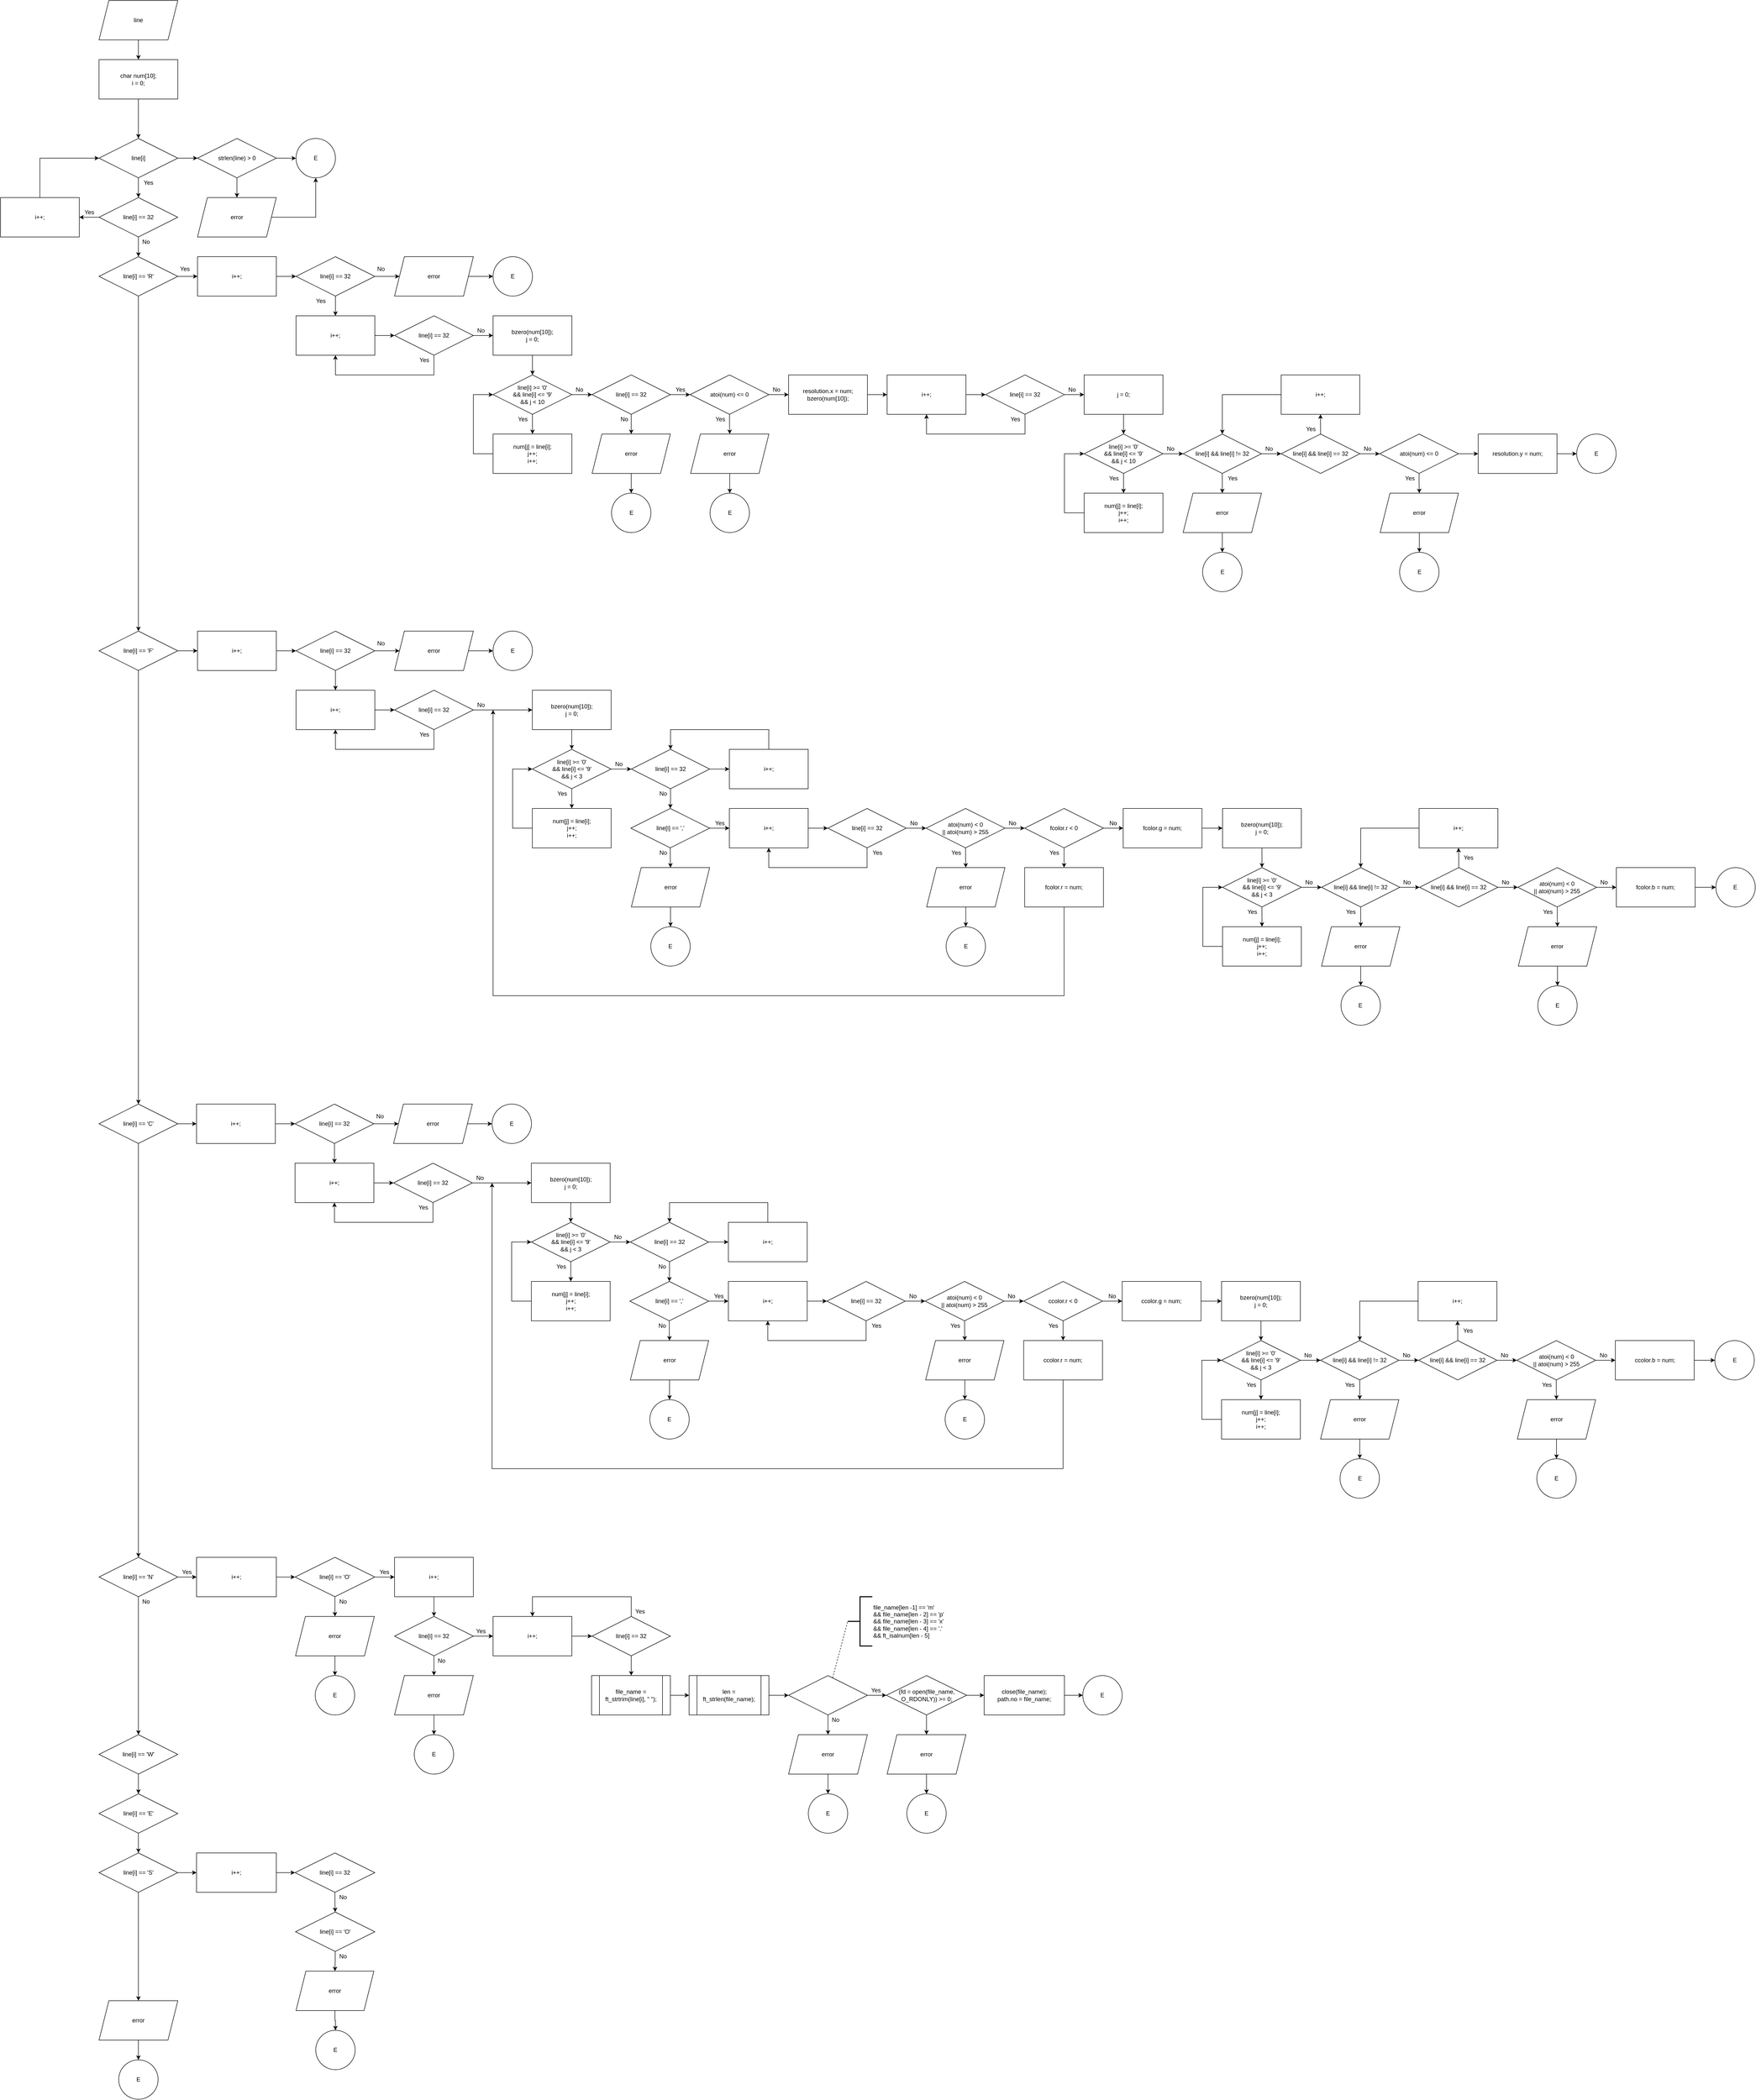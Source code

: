 <mxfile version="14.4.3" type="device"><diagram id="C5RBs43oDa-KdzZeNtuy" name="Page-1"><mxGraphModel dx="923" dy="433" grid="1" gridSize="10" guides="1" tooltips="1" connect="1" arrows="1" fold="1" page="1" pageScale="1" pageWidth="827" pageHeight="1169" math="0" shadow="0"><root><mxCell id="WIyWlLk6GJQsqaUBKTNV-0"/><mxCell id="WIyWlLk6GJQsqaUBKTNV-1" parent="WIyWlLk6GJQsqaUBKTNV-0"/><mxCell id="AoxJVf-1IY27YBiDlhlV-3" style="edgeStyle=orthogonalEdgeStyle;rounded=0;orthogonalLoop=1;jettySize=auto;html=1;exitX=0.5;exitY=1;exitDx=0;exitDy=0;entryX=0.5;entryY=0;entryDx=0;entryDy=0;" parent="WIyWlLk6GJQsqaUBKTNV-1" source="AoxJVf-1IY27YBiDlhlV-0" target="AoxJVf-1IY27YBiDlhlV-2" edge="1"><mxGeometry relative="1" as="geometry"/></mxCell><mxCell id="AoxJVf-1IY27YBiDlhlV-0" value="line" style="shape=parallelogram;perimeter=parallelogramPerimeter;whiteSpace=wrap;html=1;fixedSize=1;" parent="WIyWlLk6GJQsqaUBKTNV-1" vertex="1"><mxGeometry x="240" y="40" width="160" height="80" as="geometry"/></mxCell><mxCell id="AoxJVf-1IY27YBiDlhlV-6" style="edgeStyle=orthogonalEdgeStyle;rounded=0;orthogonalLoop=1;jettySize=auto;html=1;exitX=0.5;exitY=1;exitDx=0;exitDy=0;entryX=0.5;entryY=0;entryDx=0;entryDy=0;" parent="WIyWlLk6GJQsqaUBKTNV-1" source="AoxJVf-1IY27YBiDlhlV-1" target="AoxJVf-1IY27YBiDlhlV-5" edge="1"><mxGeometry relative="1" as="geometry"/></mxCell><mxCell id="_ANLSyDRVytt7jKlRMhu-102" style="edgeStyle=orthogonalEdgeStyle;rounded=0;orthogonalLoop=1;jettySize=auto;html=1;exitX=1;exitY=0.5;exitDx=0;exitDy=0;entryX=0;entryY=0.5;entryDx=0;entryDy=0;" parent="WIyWlLk6GJQsqaUBKTNV-1" source="AoxJVf-1IY27YBiDlhlV-1" target="_ANLSyDRVytt7jKlRMhu-101" edge="1"><mxGeometry relative="1" as="geometry"/></mxCell><mxCell id="AoxJVf-1IY27YBiDlhlV-1" value="line[i]" style="rhombus;whiteSpace=wrap;html=1;" parent="WIyWlLk6GJQsqaUBKTNV-1" vertex="1"><mxGeometry x="240" y="320" width="160" height="80" as="geometry"/></mxCell><mxCell id="AoxJVf-1IY27YBiDlhlV-4" style="edgeStyle=orthogonalEdgeStyle;rounded=0;orthogonalLoop=1;jettySize=auto;html=1;exitX=0.5;exitY=1;exitDx=0;exitDy=0;entryX=0.5;entryY=0;entryDx=0;entryDy=0;" parent="WIyWlLk6GJQsqaUBKTNV-1" source="AoxJVf-1IY27YBiDlhlV-2" target="AoxJVf-1IY27YBiDlhlV-1" edge="1"><mxGeometry relative="1" as="geometry"/></mxCell><mxCell id="AoxJVf-1IY27YBiDlhlV-2" value="char num[10];&lt;br&gt;i = 0;" style="rounded=0;whiteSpace=wrap;html=1;" parent="WIyWlLk6GJQsqaUBKTNV-1" vertex="1"><mxGeometry x="240" y="160" width="160" height="80" as="geometry"/></mxCell><mxCell id="AoxJVf-1IY27YBiDlhlV-9" style="edgeStyle=orthogonalEdgeStyle;rounded=0;orthogonalLoop=1;jettySize=auto;html=1;exitX=0;exitY=0.5;exitDx=0;exitDy=0;entryX=1;entryY=0.5;entryDx=0;entryDy=0;" parent="WIyWlLk6GJQsqaUBKTNV-1" source="AoxJVf-1IY27YBiDlhlV-5" target="AoxJVf-1IY27YBiDlhlV-8" edge="1"><mxGeometry relative="1" as="geometry"/></mxCell><mxCell id="AoxJVf-1IY27YBiDlhlV-13" style="edgeStyle=orthogonalEdgeStyle;rounded=0;orthogonalLoop=1;jettySize=auto;html=1;exitX=0.5;exitY=1;exitDx=0;exitDy=0;entryX=0.5;entryY=0;entryDx=0;entryDy=0;" parent="WIyWlLk6GJQsqaUBKTNV-1" source="AoxJVf-1IY27YBiDlhlV-5" target="AoxJVf-1IY27YBiDlhlV-12" edge="1"><mxGeometry relative="1" as="geometry"/></mxCell><mxCell id="AoxJVf-1IY27YBiDlhlV-5" value="line[i] == 32" style="rhombus;whiteSpace=wrap;html=1;" parent="WIyWlLk6GJQsqaUBKTNV-1" vertex="1"><mxGeometry x="240" y="440" width="160" height="80" as="geometry"/></mxCell><mxCell id="AoxJVf-1IY27YBiDlhlV-7" value="Yes" style="text;html=1;align=center;verticalAlign=middle;resizable=0;points=[];autosize=1;" parent="WIyWlLk6GJQsqaUBKTNV-1" vertex="1"><mxGeometry x="320" y="400" width="40" height="20" as="geometry"/></mxCell><mxCell id="AoxJVf-1IY27YBiDlhlV-11" style="edgeStyle=orthogonalEdgeStyle;rounded=0;orthogonalLoop=1;jettySize=auto;html=1;exitX=0.5;exitY=0;exitDx=0;exitDy=0;entryX=0;entryY=0.5;entryDx=0;entryDy=0;" parent="WIyWlLk6GJQsqaUBKTNV-1" source="AoxJVf-1IY27YBiDlhlV-8" target="AoxJVf-1IY27YBiDlhlV-1" edge="1"><mxGeometry relative="1" as="geometry"/></mxCell><mxCell id="AoxJVf-1IY27YBiDlhlV-8" value="i++;" style="rounded=0;whiteSpace=wrap;html=1;" parent="WIyWlLk6GJQsqaUBKTNV-1" vertex="1"><mxGeometry x="40" y="440" width="160" height="80" as="geometry"/></mxCell><mxCell id="AoxJVf-1IY27YBiDlhlV-10" value="Yes" style="text;html=1;align=center;verticalAlign=middle;resizable=0;points=[];autosize=1;" parent="WIyWlLk6GJQsqaUBKTNV-1" vertex="1"><mxGeometry x="200" y="460" width="40" height="20" as="geometry"/></mxCell><mxCell id="AoxJVf-1IY27YBiDlhlV-16" style="edgeStyle=orthogonalEdgeStyle;rounded=0;orthogonalLoop=1;jettySize=auto;html=1;exitX=1;exitY=0.5;exitDx=0;exitDy=0;entryX=0;entryY=0.5;entryDx=0;entryDy=0;" parent="WIyWlLk6GJQsqaUBKTNV-1" source="AoxJVf-1IY27YBiDlhlV-12" target="AoxJVf-1IY27YBiDlhlV-15" edge="1"><mxGeometry relative="1" as="geometry"/></mxCell><mxCell id="_ANLSyDRVytt7jKlRMhu-111" style="edgeStyle=orthogonalEdgeStyle;rounded=0;orthogonalLoop=1;jettySize=auto;html=1;exitX=0.5;exitY=1;exitDx=0;exitDy=0;" parent="WIyWlLk6GJQsqaUBKTNV-1" source="AoxJVf-1IY27YBiDlhlV-12" target="_ANLSyDRVytt7jKlRMhu-116" edge="1"><mxGeometry relative="1" as="geometry"/></mxCell><mxCell id="AoxJVf-1IY27YBiDlhlV-12" value="line[i] == 'R'" style="rhombus;whiteSpace=wrap;html=1;" parent="WIyWlLk6GJQsqaUBKTNV-1" vertex="1"><mxGeometry x="240" y="560" width="160" height="80" as="geometry"/></mxCell><mxCell id="AoxJVf-1IY27YBiDlhlV-14" value="No" style="text;html=1;align=center;verticalAlign=middle;resizable=0;points=[];autosize=1;" parent="WIyWlLk6GJQsqaUBKTNV-1" vertex="1"><mxGeometry x="320" y="520" width="30" height="20" as="geometry"/></mxCell><mxCell id="AoxJVf-1IY27YBiDlhlV-19" style="edgeStyle=orthogonalEdgeStyle;rounded=0;orthogonalLoop=1;jettySize=auto;html=1;exitX=1;exitY=0.5;exitDx=0;exitDy=0;entryX=0;entryY=0.5;entryDx=0;entryDy=0;" parent="WIyWlLk6GJQsqaUBKTNV-1" source="AoxJVf-1IY27YBiDlhlV-15" target="AoxJVf-1IY27YBiDlhlV-18" edge="1"><mxGeometry relative="1" as="geometry"/></mxCell><mxCell id="AoxJVf-1IY27YBiDlhlV-15" value="i++;" style="rounded=0;whiteSpace=wrap;html=1;" parent="WIyWlLk6GJQsqaUBKTNV-1" vertex="1"><mxGeometry x="440" y="560" width="160" height="80" as="geometry"/></mxCell><mxCell id="AoxJVf-1IY27YBiDlhlV-17" value="Yes" style="text;html=1;align=center;verticalAlign=middle;resizable=0;points=[];autosize=1;" parent="WIyWlLk6GJQsqaUBKTNV-1" vertex="1"><mxGeometry x="394" y="575" width="40" height="20" as="geometry"/></mxCell><mxCell id="_ANLSyDRVytt7jKlRMhu-1" style="edgeStyle=orthogonalEdgeStyle;rounded=0;orthogonalLoop=1;jettySize=auto;html=1;exitX=1;exitY=0.5;exitDx=0;exitDy=0;entryX=0;entryY=0.5;entryDx=0;entryDy=0;" parent="WIyWlLk6GJQsqaUBKTNV-1" source="AoxJVf-1IY27YBiDlhlV-18" target="_ANLSyDRVytt7jKlRMhu-6" edge="1"><mxGeometry relative="1" as="geometry"><mxPoint x="880" y="600" as="targetPoint"/></mxGeometry></mxCell><mxCell id="_ANLSyDRVytt7jKlRMhu-12" style="edgeStyle=orthogonalEdgeStyle;rounded=0;orthogonalLoop=1;jettySize=auto;html=1;exitX=0.5;exitY=1;exitDx=0;exitDy=0;entryX=0.5;entryY=0;entryDx=0;entryDy=0;" parent="WIyWlLk6GJQsqaUBKTNV-1" source="AoxJVf-1IY27YBiDlhlV-18" target="_ANLSyDRVytt7jKlRMhu-9" edge="1"><mxGeometry relative="1" as="geometry"/></mxCell><mxCell id="AoxJVf-1IY27YBiDlhlV-18" value="line[i] == 32" style="rhombus;whiteSpace=wrap;html=1;" parent="WIyWlLk6GJQsqaUBKTNV-1" vertex="1"><mxGeometry x="640" y="560" width="160" height="80" as="geometry"/></mxCell><mxCell id="AoxJVf-1IY27YBiDlhlV-21" value="Yes" style="text;html=1;align=center;verticalAlign=middle;resizable=0;points=[];autosize=1;" parent="WIyWlLk6GJQsqaUBKTNV-1" vertex="1"><mxGeometry x="670" y="640" width="40" height="20" as="geometry"/></mxCell><mxCell id="AoxJVf-1IY27YBiDlhlV-22" value="No" style="text;html=1;align=center;verticalAlign=middle;resizable=0;points=[];autosize=1;" parent="WIyWlLk6GJQsqaUBKTNV-1" vertex="1"><mxGeometry x="797" y="575" width="30" height="20" as="geometry"/></mxCell><mxCell id="_ANLSyDRVytt7jKlRMhu-8" style="edgeStyle=orthogonalEdgeStyle;rounded=0;orthogonalLoop=1;jettySize=auto;html=1;exitX=1;exitY=0.5;exitDx=0;exitDy=0;entryX=0;entryY=0.5;entryDx=0;entryDy=0;" parent="WIyWlLk6GJQsqaUBKTNV-1" source="_ANLSyDRVytt7jKlRMhu-6" target="_ANLSyDRVytt7jKlRMhu-7" edge="1"><mxGeometry relative="1" as="geometry"/></mxCell><mxCell id="_ANLSyDRVytt7jKlRMhu-6" value="error" style="shape=parallelogram;perimeter=parallelogramPerimeter;whiteSpace=wrap;html=1;fixedSize=1;" parent="WIyWlLk6GJQsqaUBKTNV-1" vertex="1"><mxGeometry x="840" y="560" width="160" height="80" as="geometry"/></mxCell><mxCell id="_ANLSyDRVytt7jKlRMhu-7" value="E" style="ellipse;whiteSpace=wrap;html=1;aspect=fixed;" parent="WIyWlLk6GJQsqaUBKTNV-1" vertex="1"><mxGeometry x="1040" y="560" width="80" height="80" as="geometry"/></mxCell><mxCell id="_ANLSyDRVytt7jKlRMhu-11" style="edgeStyle=orthogonalEdgeStyle;rounded=0;orthogonalLoop=1;jettySize=auto;html=1;exitX=1;exitY=0.5;exitDx=0;exitDy=0;entryX=0;entryY=0.5;entryDx=0;entryDy=0;" parent="WIyWlLk6GJQsqaUBKTNV-1" source="_ANLSyDRVytt7jKlRMhu-9" target="_ANLSyDRVytt7jKlRMhu-10" edge="1"><mxGeometry relative="1" as="geometry"/></mxCell><mxCell id="_ANLSyDRVytt7jKlRMhu-9" value="i++;" style="rounded=0;whiteSpace=wrap;html=1;" parent="WIyWlLk6GJQsqaUBKTNV-1" vertex="1"><mxGeometry x="640" y="680" width="160" height="80" as="geometry"/></mxCell><mxCell id="_ANLSyDRVytt7jKlRMhu-13" style="edgeStyle=orthogonalEdgeStyle;rounded=0;orthogonalLoop=1;jettySize=auto;html=1;exitX=0.5;exitY=1;exitDx=0;exitDy=0;entryX=0.5;entryY=1;entryDx=0;entryDy=0;" parent="WIyWlLk6GJQsqaUBKTNV-1" source="_ANLSyDRVytt7jKlRMhu-10" target="_ANLSyDRVytt7jKlRMhu-9" edge="1"><mxGeometry relative="1" as="geometry"><Array as="points"><mxPoint x="920" y="800"/><mxPoint x="720" y="800"/></Array></mxGeometry></mxCell><mxCell id="_ANLSyDRVytt7jKlRMhu-15" style="edgeStyle=orthogonalEdgeStyle;rounded=0;orthogonalLoop=1;jettySize=auto;html=1;exitX=1;exitY=0.5;exitDx=0;exitDy=0;entryX=0;entryY=0.5;entryDx=0;entryDy=0;" parent="WIyWlLk6GJQsqaUBKTNV-1" source="_ANLSyDRVytt7jKlRMhu-10" target="_ANLSyDRVytt7jKlRMhu-18" edge="1"><mxGeometry relative="1" as="geometry"><mxPoint x="1040" y="720" as="targetPoint"/></mxGeometry></mxCell><mxCell id="_ANLSyDRVytt7jKlRMhu-10" value="line[i] == 32" style="rhombus;whiteSpace=wrap;html=1;" parent="WIyWlLk6GJQsqaUBKTNV-1" vertex="1"><mxGeometry x="840" y="680" width="160" height="80" as="geometry"/></mxCell><mxCell id="_ANLSyDRVytt7jKlRMhu-14" value="Yes" style="text;html=1;align=center;verticalAlign=middle;resizable=0;points=[];autosize=1;" parent="WIyWlLk6GJQsqaUBKTNV-1" vertex="1"><mxGeometry x="880" y="760" width="40" height="20" as="geometry"/></mxCell><mxCell id="_ANLSyDRVytt7jKlRMhu-16" value="No" style="text;html=1;align=center;verticalAlign=middle;resizable=0;points=[];autosize=1;" parent="WIyWlLk6GJQsqaUBKTNV-1" vertex="1"><mxGeometry x="1000" y="700" width="30" height="20" as="geometry"/></mxCell><mxCell id="_ANLSyDRVytt7jKlRMhu-20" style="edgeStyle=orthogonalEdgeStyle;rounded=0;orthogonalLoop=1;jettySize=auto;html=1;exitX=0.5;exitY=1;exitDx=0;exitDy=0;" parent="WIyWlLk6GJQsqaUBKTNV-1" source="_ANLSyDRVytt7jKlRMhu-17" edge="1"><mxGeometry relative="1" as="geometry"><mxPoint x="1120" y="920" as="targetPoint"/></mxGeometry></mxCell><mxCell id="_ANLSyDRVytt7jKlRMhu-24" style="edgeStyle=orthogonalEdgeStyle;rounded=0;orthogonalLoop=1;jettySize=auto;html=1;exitX=1;exitY=0.5;exitDx=0;exitDy=0;entryX=0;entryY=0.5;entryDx=0;entryDy=0;" parent="WIyWlLk6GJQsqaUBKTNV-1" source="_ANLSyDRVytt7jKlRMhu-17" target="_ANLSyDRVytt7jKlRMhu-25" edge="1"><mxGeometry relative="1" as="geometry"><mxPoint x="1220" y="840" as="targetPoint"/></mxGeometry></mxCell><mxCell id="_ANLSyDRVytt7jKlRMhu-17" value="line[i] &amp;gt;= '0'&lt;br&gt;&amp;amp;&amp;amp; line[i] &amp;lt;= '9'&lt;br&gt;&amp;amp;&amp;amp; j &amp;lt; 10" style="rhombus;whiteSpace=wrap;html=1;" parent="WIyWlLk6GJQsqaUBKTNV-1" vertex="1"><mxGeometry x="1040" y="800" width="160" height="80" as="geometry"/></mxCell><mxCell id="_ANLSyDRVytt7jKlRMhu-19" style="edgeStyle=orthogonalEdgeStyle;rounded=0;orthogonalLoop=1;jettySize=auto;html=1;exitX=0.5;exitY=1;exitDx=0;exitDy=0;entryX=0.5;entryY=0;entryDx=0;entryDy=0;" parent="WIyWlLk6GJQsqaUBKTNV-1" source="_ANLSyDRVytt7jKlRMhu-18" target="_ANLSyDRVytt7jKlRMhu-17" edge="1"><mxGeometry relative="1" as="geometry"/></mxCell><mxCell id="_ANLSyDRVytt7jKlRMhu-18" value="bzero(num[10]);&lt;br&gt;j = 0;" style="rounded=0;whiteSpace=wrap;html=1;" parent="WIyWlLk6GJQsqaUBKTNV-1" vertex="1"><mxGeometry x="1040" y="680" width="160" height="80" as="geometry"/></mxCell><mxCell id="_ANLSyDRVytt7jKlRMhu-22" style="edgeStyle=orthogonalEdgeStyle;rounded=0;orthogonalLoop=1;jettySize=auto;html=1;exitX=0;exitY=0.5;exitDx=0;exitDy=0;entryX=0;entryY=0.5;entryDx=0;entryDy=0;" parent="WIyWlLk6GJQsqaUBKTNV-1" source="_ANLSyDRVytt7jKlRMhu-21" target="_ANLSyDRVytt7jKlRMhu-17" edge="1"><mxGeometry relative="1" as="geometry"><Array as="points"><mxPoint x="1000" y="960"/><mxPoint x="1000" y="840"/></Array></mxGeometry></mxCell><mxCell id="_ANLSyDRVytt7jKlRMhu-21" value="num[j] = line[i];&lt;br&gt;j++;&lt;br&gt;i++;" style="rounded=0;whiteSpace=wrap;html=1;" parent="WIyWlLk6GJQsqaUBKTNV-1" vertex="1"><mxGeometry x="1040" y="920" width="160" height="80" as="geometry"/></mxCell><mxCell id="_ANLSyDRVytt7jKlRMhu-23" value="Yes" style="text;html=1;align=center;verticalAlign=middle;resizable=0;points=[];autosize=1;" parent="WIyWlLk6GJQsqaUBKTNV-1" vertex="1"><mxGeometry x="1080" y="880" width="40" height="20" as="geometry"/></mxCell><mxCell id="_ANLSyDRVytt7jKlRMhu-28" style="edgeStyle=orthogonalEdgeStyle;rounded=0;orthogonalLoop=1;jettySize=auto;html=1;exitX=0.5;exitY=1;exitDx=0;exitDy=0;entryX=0.5;entryY=0;entryDx=0;entryDy=0;" parent="WIyWlLk6GJQsqaUBKTNV-1" source="_ANLSyDRVytt7jKlRMhu-25" target="_ANLSyDRVytt7jKlRMhu-26" edge="1"><mxGeometry relative="1" as="geometry"/></mxCell><mxCell id="_ANLSyDRVytt7jKlRMhu-36" style="edgeStyle=orthogonalEdgeStyle;rounded=0;orthogonalLoop=1;jettySize=auto;html=1;exitX=1;exitY=0.5;exitDx=0;exitDy=0;entryX=0;entryY=0.5;entryDx=0;entryDy=0;" parent="WIyWlLk6GJQsqaUBKTNV-1" source="_ANLSyDRVytt7jKlRMhu-25" target="_ANLSyDRVytt7jKlRMhu-31" edge="1"><mxGeometry relative="1" as="geometry"/></mxCell><mxCell id="_ANLSyDRVytt7jKlRMhu-25" value="&lt;span&gt;line[i] == 32&lt;/span&gt;&lt;span&gt;&lt;br&gt;&lt;/span&gt;" style="rhombus;whiteSpace=wrap;html=1;" parent="WIyWlLk6GJQsqaUBKTNV-1" vertex="1"><mxGeometry x="1241" y="800" width="159" height="80" as="geometry"/></mxCell><mxCell id="_ANLSyDRVytt7jKlRMhu-29" style="edgeStyle=orthogonalEdgeStyle;rounded=0;orthogonalLoop=1;jettySize=auto;html=1;exitX=0.5;exitY=1;exitDx=0;exitDy=0;entryX=0.5;entryY=0;entryDx=0;entryDy=0;" parent="WIyWlLk6GJQsqaUBKTNV-1" source="_ANLSyDRVytt7jKlRMhu-26" target="_ANLSyDRVytt7jKlRMhu-27" edge="1"><mxGeometry relative="1" as="geometry"/></mxCell><mxCell id="_ANLSyDRVytt7jKlRMhu-26" value="error" style="shape=parallelogram;perimeter=parallelogramPerimeter;whiteSpace=wrap;html=1;fixedSize=1;" parent="WIyWlLk6GJQsqaUBKTNV-1" vertex="1"><mxGeometry x="1241" y="920" width="159" height="80" as="geometry"/></mxCell><mxCell id="_ANLSyDRVytt7jKlRMhu-27" value="E" style="ellipse;whiteSpace=wrap;html=1;aspect=fixed;" parent="WIyWlLk6GJQsqaUBKTNV-1" vertex="1"><mxGeometry x="1280.5" y="1040" width="80" height="80" as="geometry"/></mxCell><mxCell id="_ANLSyDRVytt7jKlRMhu-34" style="edgeStyle=orthogonalEdgeStyle;rounded=0;orthogonalLoop=1;jettySize=auto;html=1;exitX=0.5;exitY=1;exitDx=0;exitDy=0;entryX=0.5;entryY=0;entryDx=0;entryDy=0;" parent="WIyWlLk6GJQsqaUBKTNV-1" source="_ANLSyDRVytt7jKlRMhu-31" target="_ANLSyDRVytt7jKlRMhu-32" edge="1"><mxGeometry relative="1" as="geometry"/></mxCell><mxCell id="_ANLSyDRVytt7jKlRMhu-161" style="edgeStyle=orthogonalEdgeStyle;rounded=0;orthogonalLoop=1;jettySize=auto;html=1;exitX=1;exitY=0.5;exitDx=0;exitDy=0;entryX=0;entryY=0.5;entryDx=0;entryDy=0;" parent="WIyWlLk6GJQsqaUBKTNV-1" source="_ANLSyDRVytt7jKlRMhu-31" target="_ANLSyDRVytt7jKlRMhu-160" edge="1"><mxGeometry relative="1" as="geometry"/></mxCell><mxCell id="_ANLSyDRVytt7jKlRMhu-31" value="atoi(num) &amp;lt;= 0" style="rhombus;whiteSpace=wrap;html=1;" parent="WIyWlLk6GJQsqaUBKTNV-1" vertex="1"><mxGeometry x="1440" y="800" width="160" height="80" as="geometry"/></mxCell><mxCell id="_ANLSyDRVytt7jKlRMhu-35" style="edgeStyle=orthogonalEdgeStyle;rounded=0;orthogonalLoop=1;jettySize=auto;html=1;exitX=0.5;exitY=1;exitDx=0;exitDy=0;entryX=0.5;entryY=0;entryDx=0;entryDy=0;" parent="WIyWlLk6GJQsqaUBKTNV-1" source="_ANLSyDRVytt7jKlRMhu-32" target="_ANLSyDRVytt7jKlRMhu-33" edge="1"><mxGeometry relative="1" as="geometry"/></mxCell><mxCell id="_ANLSyDRVytt7jKlRMhu-32" value="error" style="shape=parallelogram;perimeter=parallelogramPerimeter;whiteSpace=wrap;html=1;fixedSize=1;" parent="WIyWlLk6GJQsqaUBKTNV-1" vertex="1"><mxGeometry x="1441" y="920" width="159" height="80" as="geometry"/></mxCell><mxCell id="_ANLSyDRVytt7jKlRMhu-33" value="E" style="ellipse;whiteSpace=wrap;html=1;aspect=fixed;" parent="WIyWlLk6GJQsqaUBKTNV-1" vertex="1"><mxGeometry x="1480.5" y="1040" width="80" height="80" as="geometry"/></mxCell><mxCell id="_ANLSyDRVytt7jKlRMhu-37" style="edgeStyle=orthogonalEdgeStyle;rounded=0;orthogonalLoop=1;jettySize=auto;html=1;exitX=1;exitY=0.5;exitDx=0;exitDy=0;entryX=0;entryY=0.5;entryDx=0;entryDy=0;" parent="WIyWlLk6GJQsqaUBKTNV-1" source="_ANLSyDRVytt7jKlRMhu-38" target="_ANLSyDRVytt7jKlRMhu-41" edge="1"><mxGeometry relative="1" as="geometry"/></mxCell><mxCell id="_ANLSyDRVytt7jKlRMhu-38" value="i++;" style="rounded=0;whiteSpace=wrap;html=1;" parent="WIyWlLk6GJQsqaUBKTNV-1" vertex="1"><mxGeometry x="1840" y="800" width="160" height="80" as="geometry"/></mxCell><mxCell id="_ANLSyDRVytt7jKlRMhu-39" style="edgeStyle=orthogonalEdgeStyle;rounded=0;orthogonalLoop=1;jettySize=auto;html=1;exitX=0.5;exitY=1;exitDx=0;exitDy=0;entryX=0.5;entryY=1;entryDx=0;entryDy=0;" parent="WIyWlLk6GJQsqaUBKTNV-1" source="_ANLSyDRVytt7jKlRMhu-41" target="_ANLSyDRVytt7jKlRMhu-38" edge="1"><mxGeometry relative="1" as="geometry"><Array as="points"><mxPoint x="2120" y="920"/><mxPoint x="1920" y="920"/></Array></mxGeometry></mxCell><mxCell id="_ANLSyDRVytt7jKlRMhu-40" style="edgeStyle=orthogonalEdgeStyle;rounded=0;orthogonalLoop=1;jettySize=auto;html=1;exitX=1;exitY=0.5;exitDx=0;exitDy=0;entryX=0;entryY=0.5;entryDx=0;entryDy=0;" parent="WIyWlLk6GJQsqaUBKTNV-1" source="_ANLSyDRVytt7jKlRMhu-41" target="_ANLSyDRVytt7jKlRMhu-48" edge="1"><mxGeometry relative="1" as="geometry"><mxPoint x="2240" y="840" as="targetPoint"/></mxGeometry></mxCell><mxCell id="_ANLSyDRVytt7jKlRMhu-41" value="line[i] == 32" style="rhombus;whiteSpace=wrap;html=1;" parent="WIyWlLk6GJQsqaUBKTNV-1" vertex="1"><mxGeometry x="2040" y="800" width="160" height="80" as="geometry"/></mxCell><mxCell id="_ANLSyDRVytt7jKlRMhu-42" value="Yes" style="text;html=1;align=center;verticalAlign=middle;resizable=0;points=[];autosize=1;" parent="WIyWlLk6GJQsqaUBKTNV-1" vertex="1"><mxGeometry x="2080" y="880" width="40" height="20" as="geometry"/></mxCell><mxCell id="_ANLSyDRVytt7jKlRMhu-43" value="No" style="text;html=1;align=center;verticalAlign=middle;resizable=0;points=[];autosize=1;" parent="WIyWlLk6GJQsqaUBKTNV-1" vertex="1"><mxGeometry x="2200" y="820" width="30" height="20" as="geometry"/></mxCell><mxCell id="_ANLSyDRVytt7jKlRMhu-44" style="edgeStyle=orthogonalEdgeStyle;rounded=0;orthogonalLoop=1;jettySize=auto;html=1;exitX=0.5;exitY=1;exitDx=0;exitDy=0;" parent="WIyWlLk6GJQsqaUBKTNV-1" source="_ANLSyDRVytt7jKlRMhu-46" edge="1"><mxGeometry relative="1" as="geometry"><mxPoint x="2320" y="1040" as="targetPoint"/></mxGeometry></mxCell><mxCell id="_ANLSyDRVytt7jKlRMhu-45" style="edgeStyle=orthogonalEdgeStyle;rounded=0;orthogonalLoop=1;jettySize=auto;html=1;exitX=1;exitY=0.5;exitDx=0;exitDy=0;entryX=0;entryY=0.5;entryDx=0;entryDy=0;" parent="WIyWlLk6GJQsqaUBKTNV-1" source="_ANLSyDRVytt7jKlRMhu-46" target="_ANLSyDRVytt7jKlRMhu-54" edge="1"><mxGeometry relative="1" as="geometry"><mxPoint x="2420" y="960" as="targetPoint"/></mxGeometry></mxCell><mxCell id="_ANLSyDRVytt7jKlRMhu-46" value="line[i] &amp;gt;= '0'&lt;br&gt;&amp;amp;&amp;amp; line[i] &amp;lt;= '9'&lt;br&gt;&amp;amp;&amp;amp; j &amp;lt; 10" style="rhombus;whiteSpace=wrap;html=1;" parent="WIyWlLk6GJQsqaUBKTNV-1" vertex="1"><mxGeometry x="2240" y="920" width="160" height="80" as="geometry"/></mxCell><mxCell id="_ANLSyDRVytt7jKlRMhu-47" style="edgeStyle=orthogonalEdgeStyle;rounded=0;orthogonalLoop=1;jettySize=auto;html=1;exitX=0.5;exitY=1;exitDx=0;exitDy=0;entryX=0.5;entryY=0;entryDx=0;entryDy=0;" parent="WIyWlLk6GJQsqaUBKTNV-1" source="_ANLSyDRVytt7jKlRMhu-48" target="_ANLSyDRVytt7jKlRMhu-46" edge="1"><mxGeometry relative="1" as="geometry"/></mxCell><mxCell id="_ANLSyDRVytt7jKlRMhu-48" value="j = 0;" style="rounded=0;whiteSpace=wrap;html=1;" parent="WIyWlLk6GJQsqaUBKTNV-1" vertex="1"><mxGeometry x="2240" y="800" width="160" height="80" as="geometry"/></mxCell><mxCell id="_ANLSyDRVytt7jKlRMhu-49" style="edgeStyle=orthogonalEdgeStyle;rounded=0;orthogonalLoop=1;jettySize=auto;html=1;exitX=0;exitY=0.5;exitDx=0;exitDy=0;entryX=0;entryY=0.5;entryDx=0;entryDy=0;" parent="WIyWlLk6GJQsqaUBKTNV-1" source="_ANLSyDRVytt7jKlRMhu-50" target="_ANLSyDRVytt7jKlRMhu-46" edge="1"><mxGeometry relative="1" as="geometry"><Array as="points"><mxPoint x="2200" y="1080"/><mxPoint x="2200" y="960"/></Array></mxGeometry></mxCell><mxCell id="_ANLSyDRVytt7jKlRMhu-50" value="num[j] = line[i];&lt;br&gt;j++;&lt;br&gt;i++;" style="rounded=0;whiteSpace=wrap;html=1;" parent="WIyWlLk6GJQsqaUBKTNV-1" vertex="1"><mxGeometry x="2240" y="1040" width="160" height="80" as="geometry"/></mxCell><mxCell id="_ANLSyDRVytt7jKlRMhu-51" value="Yes" style="text;html=1;align=center;verticalAlign=middle;resizable=0;points=[];autosize=1;" parent="WIyWlLk6GJQsqaUBKTNV-1" vertex="1"><mxGeometry x="2280" y="1000" width="40" height="20" as="geometry"/></mxCell><mxCell id="_ANLSyDRVytt7jKlRMhu-52" style="edgeStyle=orthogonalEdgeStyle;rounded=0;orthogonalLoop=1;jettySize=auto;html=1;exitX=0.5;exitY=1;exitDx=0;exitDy=0;entryX=0.5;entryY=0;entryDx=0;entryDy=0;" parent="WIyWlLk6GJQsqaUBKTNV-1" source="_ANLSyDRVytt7jKlRMhu-54" target="_ANLSyDRVytt7jKlRMhu-56" edge="1"><mxGeometry relative="1" as="geometry"/></mxCell><mxCell id="_ANLSyDRVytt7jKlRMhu-53" style="edgeStyle=orthogonalEdgeStyle;rounded=0;orthogonalLoop=1;jettySize=auto;html=1;exitX=1;exitY=0.5;exitDx=0;exitDy=0;entryX=0;entryY=0.5;entryDx=0;entryDy=0;" parent="WIyWlLk6GJQsqaUBKTNV-1" source="_ANLSyDRVytt7jKlRMhu-54" target="_ANLSyDRVytt7jKlRMhu-88" edge="1"><mxGeometry relative="1" as="geometry"><mxPoint x="2640" y="960" as="targetPoint"/></mxGeometry></mxCell><mxCell id="_ANLSyDRVytt7jKlRMhu-54" value="&lt;span&gt;line[i] &amp;amp;&amp;amp; line[i] != 32&lt;/span&gt;&lt;span&gt;&lt;br&gt;&lt;/span&gt;" style="rhombus;whiteSpace=wrap;html=1;" parent="WIyWlLk6GJQsqaUBKTNV-1" vertex="1"><mxGeometry x="2441" y="920" width="159" height="80" as="geometry"/></mxCell><mxCell id="_ANLSyDRVytt7jKlRMhu-55" style="edgeStyle=orthogonalEdgeStyle;rounded=0;orthogonalLoop=1;jettySize=auto;html=1;exitX=0.5;exitY=1;exitDx=0;exitDy=0;entryX=0.5;entryY=0;entryDx=0;entryDy=0;" parent="WIyWlLk6GJQsqaUBKTNV-1" source="_ANLSyDRVytt7jKlRMhu-56" target="_ANLSyDRVytt7jKlRMhu-57" edge="1"><mxGeometry relative="1" as="geometry"/></mxCell><mxCell id="_ANLSyDRVytt7jKlRMhu-56" value="error" style="shape=parallelogram;perimeter=parallelogramPerimeter;whiteSpace=wrap;html=1;fixedSize=1;" parent="WIyWlLk6GJQsqaUBKTNV-1" vertex="1"><mxGeometry x="2441" y="1040" width="159" height="80" as="geometry"/></mxCell><mxCell id="_ANLSyDRVytt7jKlRMhu-57" value="E" style="ellipse;whiteSpace=wrap;html=1;aspect=fixed;" parent="WIyWlLk6GJQsqaUBKTNV-1" vertex="1"><mxGeometry x="2480.5" y="1160" width="80" height="80" as="geometry"/></mxCell><mxCell id="_ANLSyDRVytt7jKlRMhu-63" value="Yes" style="text;html=1;align=center;verticalAlign=middle;resizable=0;points=[];autosize=1;" parent="WIyWlLk6GJQsqaUBKTNV-1" vertex="1"><mxGeometry x="1400" y="820" width="40" height="20" as="geometry"/></mxCell><mxCell id="_ANLSyDRVytt7jKlRMhu-64" value="Yes" style="text;html=1;align=center;verticalAlign=middle;resizable=0;points=[];autosize=1;" parent="WIyWlLk6GJQsqaUBKTNV-1" vertex="1"><mxGeometry x="1480.5" y="880" width="40" height="20" as="geometry"/></mxCell><mxCell id="_ANLSyDRVytt7jKlRMhu-65" value="No" style="text;html=1;align=center;verticalAlign=middle;resizable=0;points=[];autosize=1;" parent="WIyWlLk6GJQsqaUBKTNV-1" vertex="1"><mxGeometry x="1200" y="820" width="30" height="20" as="geometry"/></mxCell><mxCell id="_ANLSyDRVytt7jKlRMhu-67" value="No" style="text;html=1;align=center;verticalAlign=middle;resizable=0;points=[];autosize=1;" parent="WIyWlLk6GJQsqaUBKTNV-1" vertex="1"><mxGeometry x="1290.5" y="880" width="30" height="20" as="geometry"/></mxCell><mxCell id="_ANLSyDRVytt7jKlRMhu-69" value="No" style="text;html=1;align=center;verticalAlign=middle;resizable=0;points=[];autosize=1;" parent="WIyWlLk6GJQsqaUBKTNV-1" vertex="1"><mxGeometry x="1600" y="820" width="30" height="20" as="geometry"/></mxCell><mxCell id="_ANLSyDRVytt7jKlRMhu-82" value="No" style="text;html=1;align=center;verticalAlign=middle;resizable=0;points=[];autosize=1;" parent="WIyWlLk6GJQsqaUBKTNV-1" vertex="1"><mxGeometry x="2400" y="940" width="30" height="20" as="geometry"/></mxCell><mxCell id="_ANLSyDRVytt7jKlRMhu-83" style="edgeStyle=orthogonalEdgeStyle;rounded=0;orthogonalLoop=1;jettySize=auto;html=1;exitX=0.5;exitY=1;exitDx=0;exitDy=0;entryX=0.5;entryY=0;entryDx=0;entryDy=0;" parent="WIyWlLk6GJQsqaUBKTNV-1" source="_ANLSyDRVytt7jKlRMhu-84" target="_ANLSyDRVytt7jKlRMhu-86" edge="1"><mxGeometry relative="1" as="geometry"/></mxCell><mxCell id="_ANLSyDRVytt7jKlRMhu-96" style="edgeStyle=orthogonalEdgeStyle;rounded=0;orthogonalLoop=1;jettySize=auto;html=1;exitX=1;exitY=0.5;exitDx=0;exitDy=0;" parent="WIyWlLk6GJQsqaUBKTNV-1" source="_ANLSyDRVytt7jKlRMhu-84" edge="1"><mxGeometry relative="1" as="geometry"><mxPoint x="3040" y="960" as="targetPoint"/></mxGeometry></mxCell><mxCell id="_ANLSyDRVytt7jKlRMhu-84" value="atoi(num) &amp;lt;= 0" style="rhombus;whiteSpace=wrap;html=1;" parent="WIyWlLk6GJQsqaUBKTNV-1" vertex="1"><mxGeometry x="2840" y="920" width="160" height="80" as="geometry"/></mxCell><mxCell id="_ANLSyDRVytt7jKlRMhu-85" style="edgeStyle=orthogonalEdgeStyle;rounded=0;orthogonalLoop=1;jettySize=auto;html=1;exitX=0.5;exitY=1;exitDx=0;exitDy=0;entryX=0.5;entryY=0;entryDx=0;entryDy=0;" parent="WIyWlLk6GJQsqaUBKTNV-1" source="_ANLSyDRVytt7jKlRMhu-86" target="_ANLSyDRVytt7jKlRMhu-87" edge="1"><mxGeometry relative="1" as="geometry"/></mxCell><mxCell id="_ANLSyDRVytt7jKlRMhu-86" value="error" style="shape=parallelogram;perimeter=parallelogramPerimeter;whiteSpace=wrap;html=1;fixedSize=1;" parent="WIyWlLk6GJQsqaUBKTNV-1" vertex="1"><mxGeometry x="2841" y="1040" width="159" height="80" as="geometry"/></mxCell><mxCell id="_ANLSyDRVytt7jKlRMhu-87" value="E" style="ellipse;whiteSpace=wrap;html=1;aspect=fixed;" parent="WIyWlLk6GJQsqaUBKTNV-1" vertex="1"><mxGeometry x="2880.5" y="1160" width="80" height="80" as="geometry"/></mxCell><mxCell id="_ANLSyDRVytt7jKlRMhu-94" style="edgeStyle=orthogonalEdgeStyle;rounded=0;orthogonalLoop=1;jettySize=auto;html=1;exitX=1;exitY=0.5;exitDx=0;exitDy=0;entryX=0;entryY=0.5;entryDx=0;entryDy=0;" parent="WIyWlLk6GJQsqaUBKTNV-1" source="_ANLSyDRVytt7jKlRMhu-88" target="_ANLSyDRVytt7jKlRMhu-84" edge="1"><mxGeometry relative="1" as="geometry"/></mxCell><mxCell id="_ANLSyDRVytt7jKlRMhu-177" style="edgeStyle=orthogonalEdgeStyle;rounded=0;orthogonalLoop=1;jettySize=auto;html=1;exitX=0.5;exitY=0;exitDx=0;exitDy=0;entryX=0.5;entryY=1;entryDx=0;entryDy=0;" parent="WIyWlLk6GJQsqaUBKTNV-1" source="_ANLSyDRVytt7jKlRMhu-88" target="_ANLSyDRVytt7jKlRMhu-176" edge="1"><mxGeometry relative="1" as="geometry"/></mxCell><mxCell id="_ANLSyDRVytt7jKlRMhu-88" value="line[i] &amp;amp;&amp;amp; line[i] == 32" style="rhombus;whiteSpace=wrap;html=1;" parent="WIyWlLk6GJQsqaUBKTNV-1" vertex="1"><mxGeometry x="2640" y="920" width="160" height="80" as="geometry"/></mxCell><mxCell id="_ANLSyDRVytt7jKlRMhu-90" value="Yes" style="text;html=1;align=center;verticalAlign=middle;resizable=0;points=[];autosize=1;" parent="WIyWlLk6GJQsqaUBKTNV-1" vertex="1"><mxGeometry x="2520.5" y="1000" width="40" height="20" as="geometry"/></mxCell><mxCell id="_ANLSyDRVytt7jKlRMhu-91" value="Yes" style="text;html=1;align=center;verticalAlign=middle;resizable=0;points=[];autosize=1;" parent="WIyWlLk6GJQsqaUBKTNV-1" vertex="1"><mxGeometry x="2680" y="900" width="40" height="20" as="geometry"/></mxCell><mxCell id="_ANLSyDRVytt7jKlRMhu-92" value="No" style="text;html=1;align=center;verticalAlign=middle;resizable=0;points=[];autosize=1;" parent="WIyWlLk6GJQsqaUBKTNV-1" vertex="1"><mxGeometry x="2600" y="940" width="30" height="20" as="geometry"/></mxCell><mxCell id="_ANLSyDRVytt7jKlRMhu-93" value="No" style="text;html=1;align=center;verticalAlign=middle;resizable=0;points=[];autosize=1;" parent="WIyWlLk6GJQsqaUBKTNV-1" vertex="1"><mxGeometry x="2800" y="940" width="30" height="20" as="geometry"/></mxCell><mxCell id="_ANLSyDRVytt7jKlRMhu-95" value="Yes" style="text;html=1;align=center;verticalAlign=middle;resizable=0;points=[];autosize=1;" parent="WIyWlLk6GJQsqaUBKTNV-1" vertex="1"><mxGeometry x="2880.5" y="1000" width="40" height="20" as="geometry"/></mxCell><mxCell id="_ANLSyDRVytt7jKlRMhu-109" style="edgeStyle=orthogonalEdgeStyle;rounded=0;orthogonalLoop=1;jettySize=auto;html=1;exitX=1;exitY=0.5;exitDx=0;exitDy=0;entryX=0;entryY=0.5;entryDx=0;entryDy=0;" parent="WIyWlLk6GJQsqaUBKTNV-1" source="_ANLSyDRVytt7jKlRMhu-98" target="_ANLSyDRVytt7jKlRMhu-108" edge="1"><mxGeometry relative="1" as="geometry"/></mxCell><mxCell id="_ANLSyDRVytt7jKlRMhu-98" value="resolution.y = num;" style="rounded=0;whiteSpace=wrap;html=1;" parent="WIyWlLk6GJQsqaUBKTNV-1" vertex="1"><mxGeometry x="3040" y="920" width="160" height="80" as="geometry"/></mxCell><mxCell id="_ANLSyDRVytt7jKlRMhu-103" style="edgeStyle=orthogonalEdgeStyle;rounded=0;orthogonalLoop=1;jettySize=auto;html=1;exitX=1;exitY=0.5;exitDx=0;exitDy=0;" parent="WIyWlLk6GJQsqaUBKTNV-1" source="_ANLSyDRVytt7jKlRMhu-101" edge="1"><mxGeometry relative="1" as="geometry"><mxPoint x="640" y="360.333" as="targetPoint"/></mxGeometry></mxCell><mxCell id="_ANLSyDRVytt7jKlRMhu-105" style="edgeStyle=orthogonalEdgeStyle;rounded=0;orthogonalLoop=1;jettySize=auto;html=1;exitX=0.5;exitY=1;exitDx=0;exitDy=0;" parent="WIyWlLk6GJQsqaUBKTNV-1" source="_ANLSyDRVytt7jKlRMhu-101" target="_ANLSyDRVytt7jKlRMhu-104" edge="1"><mxGeometry relative="1" as="geometry"/></mxCell><mxCell id="_ANLSyDRVytt7jKlRMhu-101" value="strlen(line) &amp;gt; 0" style="rhombus;whiteSpace=wrap;html=1;" parent="WIyWlLk6GJQsqaUBKTNV-1" vertex="1"><mxGeometry x="440" y="320" width="160" height="80" as="geometry"/></mxCell><mxCell id="_ANLSyDRVytt7jKlRMhu-107" style="edgeStyle=orthogonalEdgeStyle;rounded=0;orthogonalLoop=1;jettySize=auto;html=1;exitX=1;exitY=0.5;exitDx=0;exitDy=0;entryX=0.5;entryY=1;entryDx=0;entryDy=0;" parent="WIyWlLk6GJQsqaUBKTNV-1" source="_ANLSyDRVytt7jKlRMhu-104" target="_ANLSyDRVytt7jKlRMhu-106" edge="1"><mxGeometry relative="1" as="geometry"/></mxCell><mxCell id="_ANLSyDRVytt7jKlRMhu-104" value="error" style="shape=parallelogram;perimeter=parallelogramPerimeter;whiteSpace=wrap;html=1;fixedSize=1;" parent="WIyWlLk6GJQsqaUBKTNV-1" vertex="1"><mxGeometry x="440" y="440" width="160" height="80" as="geometry"/></mxCell><mxCell id="_ANLSyDRVytt7jKlRMhu-106" value="E" style="ellipse;whiteSpace=wrap;html=1;aspect=fixed;" parent="WIyWlLk6GJQsqaUBKTNV-1" vertex="1"><mxGeometry x="640" y="320" width="80" height="80" as="geometry"/></mxCell><mxCell id="_ANLSyDRVytt7jKlRMhu-108" value="E" style="ellipse;whiteSpace=wrap;html=1;aspect=fixed;" parent="WIyWlLk6GJQsqaUBKTNV-1" vertex="1"><mxGeometry x="3240" y="920" width="80" height="80" as="geometry"/></mxCell><mxCell id="_ANLSyDRVytt7jKlRMhu-113" style="edgeStyle=orthogonalEdgeStyle;rounded=0;orthogonalLoop=1;jettySize=auto;html=1;exitX=0.5;exitY=1;exitDx=0;exitDy=0;entryX=0.5;entryY=0;entryDx=0;entryDy=0;" parent="WIyWlLk6GJQsqaUBKTNV-1" source="_ANLSyDRVytt7jKlRMhu-110" target="_ANLSyDRVytt7jKlRMhu-112" edge="1"><mxGeometry relative="1" as="geometry"/></mxCell><mxCell id="_ANLSyDRVytt7jKlRMhu-375" style="edgeStyle=orthogonalEdgeStyle;rounded=0;orthogonalLoop=1;jettySize=auto;html=1;exitX=1;exitY=0.5;exitDx=0;exitDy=0;entryX=0;entryY=0.5;entryDx=0;entryDy=0;" parent="WIyWlLk6GJQsqaUBKTNV-1" source="_ANLSyDRVytt7jKlRMhu-110" target="_ANLSyDRVytt7jKlRMhu-374" edge="1"><mxGeometry relative="1" as="geometry"/></mxCell><mxCell id="_ANLSyDRVytt7jKlRMhu-110" value="line[i] == 'N'" style="rhombus;whiteSpace=wrap;html=1;" parent="WIyWlLk6GJQsqaUBKTNV-1" vertex="1"><mxGeometry x="240" y="3200" width="160" height="80" as="geometry"/></mxCell><mxCell id="_ANLSyDRVytt7jKlRMhu-115" style="edgeStyle=orthogonalEdgeStyle;rounded=0;orthogonalLoop=1;jettySize=auto;html=1;exitX=0.5;exitY=1;exitDx=0;exitDy=0;entryX=0.5;entryY=0;entryDx=0;entryDy=0;" parent="WIyWlLk6GJQsqaUBKTNV-1" source="_ANLSyDRVytt7jKlRMhu-112" target="_ANLSyDRVytt7jKlRMhu-114" edge="1"><mxGeometry relative="1" as="geometry"/></mxCell><mxCell id="_ANLSyDRVytt7jKlRMhu-112" value="line[i] == 'W'" style="rhombus;whiteSpace=wrap;html=1;" parent="WIyWlLk6GJQsqaUBKTNV-1" vertex="1"><mxGeometry x="240" y="3560" width="160" height="80" as="geometry"/></mxCell><mxCell id="_ANLSyDRVytt7jKlRMhu-272" style="edgeStyle=orthogonalEdgeStyle;rounded=0;orthogonalLoop=1;jettySize=auto;html=1;exitX=0.5;exitY=1;exitDx=0;exitDy=0;entryX=0.5;entryY=0;entryDx=0;entryDy=0;" parent="WIyWlLk6GJQsqaUBKTNV-1" source="_ANLSyDRVytt7jKlRMhu-114" target="_ANLSyDRVytt7jKlRMhu-270" edge="1"><mxGeometry relative="1" as="geometry"/></mxCell><mxCell id="_ANLSyDRVytt7jKlRMhu-114" value="line[i] == 'E'" style="rhombus;whiteSpace=wrap;html=1;" parent="WIyWlLk6GJQsqaUBKTNV-1" vertex="1"><mxGeometry x="240" y="3680" width="160" height="80" as="geometry"/></mxCell><mxCell id="_ANLSyDRVytt7jKlRMhu-117" style="edgeStyle=orthogonalEdgeStyle;rounded=0;orthogonalLoop=1;jettySize=auto;html=1;exitX=0.5;exitY=1;exitDx=0;exitDy=0;entryX=0.5;entryY=0;entryDx=0;entryDy=0;" parent="WIyWlLk6GJQsqaUBKTNV-1" source="_ANLSyDRVytt7jKlRMhu-116" target="_ANLSyDRVytt7jKlRMhu-118" edge="1"><mxGeometry relative="1" as="geometry"/></mxCell><mxCell id="_ANLSyDRVytt7jKlRMhu-128" style="edgeStyle=orthogonalEdgeStyle;rounded=0;orthogonalLoop=1;jettySize=auto;html=1;exitX=1;exitY=0.5;exitDx=0;exitDy=0;entryX=0;entryY=0.5;entryDx=0;entryDy=0;" parent="WIyWlLk6GJQsqaUBKTNV-1" source="_ANLSyDRVytt7jKlRMhu-116" target="_ANLSyDRVytt7jKlRMhu-121" edge="1"><mxGeometry relative="1" as="geometry"/></mxCell><mxCell id="_ANLSyDRVytt7jKlRMhu-116" value="line[i] == 'F'" style="rhombus;whiteSpace=wrap;html=1;" parent="WIyWlLk6GJQsqaUBKTNV-1" vertex="1"><mxGeometry x="240" y="1320" width="160" height="80" as="geometry"/></mxCell><mxCell id="_ANLSyDRVytt7jKlRMhu-119" style="edgeStyle=orthogonalEdgeStyle;rounded=0;orthogonalLoop=1;jettySize=auto;html=1;exitX=0.5;exitY=1;exitDx=0;exitDy=0;entryX=0.5;entryY=0;entryDx=0;entryDy=0;" parent="WIyWlLk6GJQsqaUBKTNV-1" source="_ANLSyDRVytt7jKlRMhu-118" target="_ANLSyDRVytt7jKlRMhu-110" edge="1"><mxGeometry relative="1" as="geometry"/></mxCell><mxCell id="_ANLSyDRVytt7jKlRMhu-373" style="edgeStyle=orthogonalEdgeStyle;rounded=0;orthogonalLoop=1;jettySize=auto;html=1;exitX=1;exitY=0.5;exitDx=0;exitDy=0;entryX=0;entryY=0.5;entryDx=0;entryDy=0;" parent="WIyWlLk6GJQsqaUBKTNV-1" source="_ANLSyDRVytt7jKlRMhu-118" target="_ANLSyDRVytt7jKlRMhu-276" edge="1"><mxGeometry relative="1" as="geometry"/></mxCell><mxCell id="_ANLSyDRVytt7jKlRMhu-118" value="line[i] == 'C'" style="rhombus;whiteSpace=wrap;html=1;" parent="WIyWlLk6GJQsqaUBKTNV-1" vertex="1"><mxGeometry x="240" y="2280" width="160" height="80" as="geometry"/></mxCell><mxCell id="_ANLSyDRVytt7jKlRMhu-120" style="edgeStyle=orthogonalEdgeStyle;rounded=0;orthogonalLoop=1;jettySize=auto;html=1;exitX=1;exitY=0.5;exitDx=0;exitDy=0;entryX=0;entryY=0.5;entryDx=0;entryDy=0;" parent="WIyWlLk6GJQsqaUBKTNV-1" source="_ANLSyDRVytt7jKlRMhu-121" target="_ANLSyDRVytt7jKlRMhu-123" edge="1"><mxGeometry relative="1" as="geometry"/></mxCell><mxCell id="_ANLSyDRVytt7jKlRMhu-121" value="i++;" style="rounded=0;whiteSpace=wrap;html=1;" parent="WIyWlLk6GJQsqaUBKTNV-1" vertex="1"><mxGeometry x="440" y="1320" width="160" height="80" as="geometry"/></mxCell><mxCell id="_ANLSyDRVytt7jKlRMhu-122" style="edgeStyle=orthogonalEdgeStyle;rounded=0;orthogonalLoop=1;jettySize=auto;html=1;exitX=1;exitY=0.5;exitDx=0;exitDy=0;entryX=0;entryY=0.5;entryDx=0;entryDy=0;" parent="WIyWlLk6GJQsqaUBKTNV-1" source="_ANLSyDRVytt7jKlRMhu-123" target="_ANLSyDRVytt7jKlRMhu-126" edge="1"><mxGeometry relative="1" as="geometry"><mxPoint x="880" y="1360" as="targetPoint"/></mxGeometry></mxCell><mxCell id="_ANLSyDRVytt7jKlRMhu-159" style="edgeStyle=orthogonalEdgeStyle;rounded=0;orthogonalLoop=1;jettySize=auto;html=1;exitX=0.5;exitY=1;exitDx=0;exitDy=0;entryX=0.5;entryY=0;entryDx=0;entryDy=0;" parent="WIyWlLk6GJQsqaUBKTNV-1" source="_ANLSyDRVytt7jKlRMhu-123" target="_ANLSyDRVytt7jKlRMhu-130" edge="1"><mxGeometry relative="1" as="geometry"/></mxCell><mxCell id="_ANLSyDRVytt7jKlRMhu-123" value="line[i] == 32" style="rhombus;whiteSpace=wrap;html=1;" parent="WIyWlLk6GJQsqaUBKTNV-1" vertex="1"><mxGeometry x="640" y="1320" width="160" height="80" as="geometry"/></mxCell><mxCell id="_ANLSyDRVytt7jKlRMhu-124" value="No" style="text;html=1;align=center;verticalAlign=middle;resizable=0;points=[];autosize=1;" parent="WIyWlLk6GJQsqaUBKTNV-1" vertex="1"><mxGeometry x="797" y="1335" width="30" height="20" as="geometry"/></mxCell><mxCell id="_ANLSyDRVytt7jKlRMhu-125" style="edgeStyle=orthogonalEdgeStyle;rounded=0;orthogonalLoop=1;jettySize=auto;html=1;exitX=1;exitY=0.5;exitDx=0;exitDy=0;entryX=0;entryY=0.5;entryDx=0;entryDy=0;" parent="WIyWlLk6GJQsqaUBKTNV-1" source="_ANLSyDRVytt7jKlRMhu-126" target="_ANLSyDRVytt7jKlRMhu-127" edge="1"><mxGeometry relative="1" as="geometry"/></mxCell><mxCell id="_ANLSyDRVytt7jKlRMhu-126" value="error" style="shape=parallelogram;perimeter=parallelogramPerimeter;whiteSpace=wrap;html=1;fixedSize=1;" parent="WIyWlLk6GJQsqaUBKTNV-1" vertex="1"><mxGeometry x="840" y="1320" width="160" height="80" as="geometry"/></mxCell><mxCell id="_ANLSyDRVytt7jKlRMhu-127" value="E" style="ellipse;whiteSpace=wrap;html=1;aspect=fixed;" parent="WIyWlLk6GJQsqaUBKTNV-1" vertex="1"><mxGeometry x="1040" y="1320" width="80" height="80" as="geometry"/></mxCell><mxCell id="_ANLSyDRVytt7jKlRMhu-129" style="edgeStyle=orthogonalEdgeStyle;rounded=0;orthogonalLoop=1;jettySize=auto;html=1;exitX=1;exitY=0.5;exitDx=0;exitDy=0;entryX=0;entryY=0.5;entryDx=0;entryDy=0;" parent="WIyWlLk6GJQsqaUBKTNV-1" source="_ANLSyDRVytt7jKlRMhu-130" target="_ANLSyDRVytt7jKlRMhu-133" edge="1"><mxGeometry relative="1" as="geometry"/></mxCell><mxCell id="_ANLSyDRVytt7jKlRMhu-130" value="i++;" style="rounded=0;whiteSpace=wrap;html=1;" parent="WIyWlLk6GJQsqaUBKTNV-1" vertex="1"><mxGeometry x="640" y="1440" width="160" height="80" as="geometry"/></mxCell><mxCell id="_ANLSyDRVytt7jKlRMhu-131" style="edgeStyle=orthogonalEdgeStyle;rounded=0;orthogonalLoop=1;jettySize=auto;html=1;exitX=0.5;exitY=1;exitDx=0;exitDy=0;entryX=0.5;entryY=1;entryDx=0;entryDy=0;" parent="WIyWlLk6GJQsqaUBKTNV-1" source="_ANLSyDRVytt7jKlRMhu-133" target="_ANLSyDRVytt7jKlRMhu-130" edge="1"><mxGeometry relative="1" as="geometry"><Array as="points"><mxPoint x="920" y="1560"/><mxPoint x="720" y="1560"/></Array></mxGeometry></mxCell><mxCell id="_ANLSyDRVytt7jKlRMhu-132" style="edgeStyle=orthogonalEdgeStyle;rounded=0;orthogonalLoop=1;jettySize=auto;html=1;exitX=1;exitY=0.5;exitDx=0;exitDy=0;entryX=0;entryY=0.5;entryDx=0;entryDy=0;" parent="WIyWlLk6GJQsqaUBKTNV-1" source="_ANLSyDRVytt7jKlRMhu-133" target="_ANLSyDRVytt7jKlRMhu-140" edge="1"><mxGeometry relative="1" as="geometry"><mxPoint x="1119.75" y="1480" as="targetPoint"/><mxPoint x="1079.75" y="1480" as="sourcePoint"/></mxGeometry></mxCell><mxCell id="_ANLSyDRVytt7jKlRMhu-133" value="line[i] == 32" style="rhombus;whiteSpace=wrap;html=1;" parent="WIyWlLk6GJQsqaUBKTNV-1" vertex="1"><mxGeometry x="840" y="1440" width="160" height="80" as="geometry"/></mxCell><mxCell id="_ANLSyDRVytt7jKlRMhu-134" value="Yes" style="text;html=1;align=center;verticalAlign=middle;resizable=0;points=[];autosize=1;" parent="WIyWlLk6GJQsqaUBKTNV-1" vertex="1"><mxGeometry x="880" y="1520" width="40" height="20" as="geometry"/></mxCell><mxCell id="_ANLSyDRVytt7jKlRMhu-135" value="No" style="text;html=1;align=center;verticalAlign=middle;resizable=0;points=[];autosize=1;" parent="WIyWlLk6GJQsqaUBKTNV-1" vertex="1"><mxGeometry x="1000" y="1460" width="30" height="20" as="geometry"/></mxCell><mxCell id="_ANLSyDRVytt7jKlRMhu-136" style="edgeStyle=orthogonalEdgeStyle;rounded=0;orthogonalLoop=1;jettySize=auto;html=1;exitX=0.5;exitY=1;exitDx=0;exitDy=0;" parent="WIyWlLk6GJQsqaUBKTNV-1" source="_ANLSyDRVytt7jKlRMhu-138" edge="1"><mxGeometry relative="1" as="geometry"><mxPoint x="1199.75" y="1680" as="targetPoint"/></mxGeometry></mxCell><mxCell id="_ANLSyDRVytt7jKlRMhu-137" style="edgeStyle=orthogonalEdgeStyle;rounded=0;orthogonalLoop=1;jettySize=auto;html=1;exitX=1;exitY=0.5;exitDx=0;exitDy=0;entryX=0;entryY=0.5;entryDx=0;entryDy=0;" parent="WIyWlLk6GJQsqaUBKTNV-1" source="_ANLSyDRVytt7jKlRMhu-138" target="_ANLSyDRVytt7jKlRMhu-146" edge="1"><mxGeometry relative="1" as="geometry"><mxPoint x="1299.75" y="1600" as="targetPoint"/></mxGeometry></mxCell><mxCell id="_ANLSyDRVytt7jKlRMhu-138" value="line[i] &amp;gt;= '0'&lt;br&gt;&amp;amp;&amp;amp; line[i] &amp;lt;= '9'&lt;br&gt;&amp;amp;&amp;amp; j &amp;lt; 3" style="rhombus;whiteSpace=wrap;html=1;" parent="WIyWlLk6GJQsqaUBKTNV-1" vertex="1"><mxGeometry x="1119.75" y="1560" width="160" height="80" as="geometry"/></mxCell><mxCell id="_ANLSyDRVytt7jKlRMhu-139" style="edgeStyle=orthogonalEdgeStyle;rounded=0;orthogonalLoop=1;jettySize=auto;html=1;exitX=0.5;exitY=1;exitDx=0;exitDy=0;entryX=0.5;entryY=0;entryDx=0;entryDy=0;" parent="WIyWlLk6GJQsqaUBKTNV-1" source="_ANLSyDRVytt7jKlRMhu-140" target="_ANLSyDRVytt7jKlRMhu-138" edge="1"><mxGeometry relative="1" as="geometry"/></mxCell><mxCell id="_ANLSyDRVytt7jKlRMhu-140" value="bzero(num[10]);&lt;br&gt;j = 0;" style="rounded=0;whiteSpace=wrap;html=1;" parent="WIyWlLk6GJQsqaUBKTNV-1" vertex="1"><mxGeometry x="1119.75" y="1440" width="160" height="80" as="geometry"/></mxCell><mxCell id="_ANLSyDRVytt7jKlRMhu-141" style="edgeStyle=orthogonalEdgeStyle;rounded=0;orthogonalLoop=1;jettySize=auto;html=1;exitX=0;exitY=0.5;exitDx=0;exitDy=0;entryX=0;entryY=0.5;entryDx=0;entryDy=0;" parent="WIyWlLk6GJQsqaUBKTNV-1" source="_ANLSyDRVytt7jKlRMhu-142" target="_ANLSyDRVytt7jKlRMhu-138" edge="1"><mxGeometry relative="1" as="geometry"><Array as="points"><mxPoint x="1079.75" y="1720"/><mxPoint x="1079.75" y="1600"/></Array></mxGeometry></mxCell><mxCell id="_ANLSyDRVytt7jKlRMhu-142" value="num[j] = line[i];&lt;br&gt;j++;&lt;br&gt;i++;" style="rounded=0;whiteSpace=wrap;html=1;" parent="WIyWlLk6GJQsqaUBKTNV-1" vertex="1"><mxGeometry x="1119.75" y="1680" width="160" height="80" as="geometry"/></mxCell><mxCell id="_ANLSyDRVytt7jKlRMhu-143" value="Yes" style="text;html=1;align=center;verticalAlign=middle;resizable=0;points=[];autosize=1;" parent="WIyWlLk6GJQsqaUBKTNV-1" vertex="1"><mxGeometry x="1159.75" y="1640" width="40" height="20" as="geometry"/></mxCell><mxCell id="_ANLSyDRVytt7jKlRMhu-255" style="edgeStyle=orthogonalEdgeStyle;rounded=0;orthogonalLoop=1;jettySize=auto;html=1;exitX=1;exitY=0.5;exitDx=0;exitDy=0;entryX=0;entryY=0.5;entryDx=0;entryDy=0;" parent="WIyWlLk6GJQsqaUBKTNV-1" source="_ANLSyDRVytt7jKlRMhu-146" target="_ANLSyDRVytt7jKlRMhu-254" edge="1"><mxGeometry relative="1" as="geometry"/></mxCell><mxCell id="_ANLSyDRVytt7jKlRMhu-258" style="edgeStyle=orthogonalEdgeStyle;rounded=0;orthogonalLoop=1;jettySize=auto;html=1;exitX=0.5;exitY=1;exitDx=0;exitDy=0;entryX=0.5;entryY=0;entryDx=0;entryDy=0;" parent="WIyWlLk6GJQsqaUBKTNV-1" source="_ANLSyDRVytt7jKlRMhu-146" target="_ANLSyDRVytt7jKlRMhu-257" edge="1"><mxGeometry relative="1" as="geometry"/></mxCell><mxCell id="_ANLSyDRVytt7jKlRMhu-146" value="&lt;span&gt;line[i] == 32&lt;/span&gt;&lt;span&gt;&lt;br&gt;&lt;/span&gt;" style="rhombus;whiteSpace=wrap;html=1;" parent="WIyWlLk6GJQsqaUBKTNV-1" vertex="1"><mxGeometry x="1320.75" y="1560" width="159" height="80" as="geometry"/></mxCell><mxCell id="_ANLSyDRVytt7jKlRMhu-147" style="edgeStyle=orthogonalEdgeStyle;rounded=0;orthogonalLoop=1;jettySize=auto;html=1;exitX=0.5;exitY=1;exitDx=0;exitDy=0;entryX=0.5;entryY=0;entryDx=0;entryDy=0;" parent="WIyWlLk6GJQsqaUBKTNV-1" source="_ANLSyDRVytt7jKlRMhu-148" target="_ANLSyDRVytt7jKlRMhu-149" edge="1"><mxGeometry relative="1" as="geometry"/></mxCell><mxCell id="_ANLSyDRVytt7jKlRMhu-148" value="error" style="shape=parallelogram;perimeter=parallelogramPerimeter;whiteSpace=wrap;html=1;fixedSize=1;" parent="WIyWlLk6GJQsqaUBKTNV-1" vertex="1"><mxGeometry x="1320.75" y="1800" width="159" height="80" as="geometry"/></mxCell><mxCell id="_ANLSyDRVytt7jKlRMhu-149" value="E" style="ellipse;whiteSpace=wrap;html=1;aspect=fixed;" parent="WIyWlLk6GJQsqaUBKTNV-1" vertex="1"><mxGeometry x="1360.25" y="1920" width="80" height="80" as="geometry"/></mxCell><mxCell id="_ANLSyDRVytt7jKlRMhu-150" style="edgeStyle=orthogonalEdgeStyle;rounded=0;orthogonalLoop=1;jettySize=auto;html=1;exitX=0.5;exitY=1;exitDx=0;exitDy=0;entryX=0.5;entryY=0;entryDx=0;entryDy=0;" parent="WIyWlLk6GJQsqaUBKTNV-1" source="_ANLSyDRVytt7jKlRMhu-151" target="_ANLSyDRVytt7jKlRMhu-153" edge="1"><mxGeometry relative="1" as="geometry"/></mxCell><mxCell id="_ANLSyDRVytt7jKlRMhu-191" style="edgeStyle=orthogonalEdgeStyle;rounded=0;orthogonalLoop=1;jettySize=auto;html=1;exitX=1;exitY=0.5;exitDx=0;exitDy=0;entryX=0;entryY=0.5;entryDx=0;entryDy=0;" parent="WIyWlLk6GJQsqaUBKTNV-1" source="_ANLSyDRVytt7jKlRMhu-151" target="_ANLSyDRVytt7jKlRMhu-190" edge="1"><mxGeometry relative="1" as="geometry"/></mxCell><mxCell id="_ANLSyDRVytt7jKlRMhu-151" value="atoi(num) &amp;lt; 0&lt;br&gt;|| atoi(num) &amp;gt; 255" style="rhombus;whiteSpace=wrap;html=1;" parent="WIyWlLk6GJQsqaUBKTNV-1" vertex="1"><mxGeometry x="1919.25" y="1680" width="160" height="80" as="geometry"/></mxCell><mxCell id="_ANLSyDRVytt7jKlRMhu-152" style="edgeStyle=orthogonalEdgeStyle;rounded=0;orthogonalLoop=1;jettySize=auto;html=1;exitX=0.5;exitY=1;exitDx=0;exitDy=0;entryX=0.5;entryY=0;entryDx=0;entryDy=0;" parent="WIyWlLk6GJQsqaUBKTNV-1" source="_ANLSyDRVytt7jKlRMhu-153" target="_ANLSyDRVytt7jKlRMhu-154" edge="1"><mxGeometry relative="1" as="geometry"/></mxCell><mxCell id="_ANLSyDRVytt7jKlRMhu-153" value="error" style="shape=parallelogram;perimeter=parallelogramPerimeter;whiteSpace=wrap;html=1;fixedSize=1;" parent="WIyWlLk6GJQsqaUBKTNV-1" vertex="1"><mxGeometry x="1920.25" y="1800" width="159" height="80" as="geometry"/></mxCell><mxCell id="_ANLSyDRVytt7jKlRMhu-154" value="E" style="ellipse;whiteSpace=wrap;html=1;aspect=fixed;" parent="WIyWlLk6GJQsqaUBKTNV-1" vertex="1"><mxGeometry x="1959.75" y="1920" width="80" height="80" as="geometry"/></mxCell><mxCell id="_ANLSyDRVytt7jKlRMhu-156" value="Yes" style="text;html=1;align=center;verticalAlign=middle;resizable=0;points=[];autosize=1;" parent="WIyWlLk6GJQsqaUBKTNV-1" vertex="1"><mxGeometry x="1959.75" y="1760" width="40" height="20" as="geometry"/></mxCell><mxCell id="_ANLSyDRVytt7jKlRMhu-157" value="No" style="text;html=1;align=center;verticalAlign=middle;resizable=0;points=[];autosize=1;" parent="WIyWlLk6GJQsqaUBKTNV-1" vertex="1"><mxGeometry x="1279.75" y="1580" width="30" height="20" as="geometry"/></mxCell><mxCell id="_ANLSyDRVytt7jKlRMhu-158" value="No" style="text;html=1;align=center;verticalAlign=middle;resizable=0;points=[];autosize=1;" parent="WIyWlLk6GJQsqaUBKTNV-1" vertex="1"><mxGeometry x="1370.25" y="1640" width="30" height="20" as="geometry"/></mxCell><mxCell id="_ANLSyDRVytt7jKlRMhu-175" style="edgeStyle=orthogonalEdgeStyle;rounded=0;orthogonalLoop=1;jettySize=auto;html=1;exitX=1;exitY=0.5;exitDx=0;exitDy=0;entryX=0;entryY=0.5;entryDx=0;entryDy=0;" parent="WIyWlLk6GJQsqaUBKTNV-1" source="_ANLSyDRVytt7jKlRMhu-160" target="_ANLSyDRVytt7jKlRMhu-38" edge="1"><mxGeometry relative="1" as="geometry"/></mxCell><mxCell id="_ANLSyDRVytt7jKlRMhu-160" value="resolution.x = num;&lt;br&gt;bzero(num[10]);" style="rounded=0;whiteSpace=wrap;html=1;" parent="WIyWlLk6GJQsqaUBKTNV-1" vertex="1"><mxGeometry x="1640" y="800" width="160" height="80" as="geometry"/></mxCell><mxCell id="_ANLSyDRVytt7jKlRMhu-165" value="No" style="text;html=1;align=center;verticalAlign=middle;resizable=0;points=[];autosize=1;" parent="WIyWlLk6GJQsqaUBKTNV-1" vertex="1"><mxGeometry x="2079.25" y="1700" width="30" height="20" as="geometry"/></mxCell><mxCell id="_ANLSyDRVytt7jKlRMhu-178" style="edgeStyle=orthogonalEdgeStyle;rounded=0;orthogonalLoop=1;jettySize=auto;html=1;exitX=0;exitY=0.5;exitDx=0;exitDy=0;entryX=0.5;entryY=0;entryDx=0;entryDy=0;" parent="WIyWlLk6GJQsqaUBKTNV-1" source="_ANLSyDRVytt7jKlRMhu-176" target="_ANLSyDRVytt7jKlRMhu-54" edge="1"><mxGeometry relative="1" as="geometry"/></mxCell><mxCell id="_ANLSyDRVytt7jKlRMhu-176" value="i++;" style="rounded=0;whiteSpace=wrap;html=1;" parent="WIyWlLk6GJQsqaUBKTNV-1" vertex="1"><mxGeometry x="2640" y="800" width="159.5" height="80" as="geometry"/></mxCell><mxCell id="_ANLSyDRVytt7jKlRMhu-186" style="edgeStyle=orthogonalEdgeStyle;rounded=0;orthogonalLoop=1;jettySize=auto;html=1;exitX=0.5;exitY=1;exitDx=0;exitDy=0;entryX=0.5;entryY=0;entryDx=0;entryDy=0;" parent="WIyWlLk6GJQsqaUBKTNV-1" source="_ANLSyDRVytt7jKlRMhu-183" target="_ANLSyDRVytt7jKlRMhu-185" edge="1"><mxGeometry relative="1" as="geometry"/></mxCell><mxCell id="_ANLSyDRVytt7jKlRMhu-183" value="error" style="shape=parallelogram;perimeter=parallelogramPerimeter;whiteSpace=wrap;html=1;fixedSize=1;" parent="WIyWlLk6GJQsqaUBKTNV-1" vertex="1"><mxGeometry x="240" y="4100" width="160" height="80" as="geometry"/></mxCell><mxCell id="_ANLSyDRVytt7jKlRMhu-185" value="E" style="ellipse;whiteSpace=wrap;html=1;aspect=fixed;" parent="WIyWlLk6GJQsqaUBKTNV-1" vertex="1"><mxGeometry x="280" y="4220" width="80" height="80" as="geometry"/></mxCell><mxCell id="_ANLSyDRVytt7jKlRMhu-193" style="edgeStyle=orthogonalEdgeStyle;rounded=0;orthogonalLoop=1;jettySize=auto;html=1;exitX=0.5;exitY=1;exitDx=0;exitDy=0;" parent="WIyWlLk6GJQsqaUBKTNV-1" source="_ANLSyDRVytt7jKlRMhu-189" edge="1"><mxGeometry relative="1" as="geometry"><mxPoint x="1040" y="1480" as="targetPoint"/><Array as="points"><mxPoint x="2199" y="2060"/><mxPoint x="1040" y="2060"/></Array></mxGeometry></mxCell><mxCell id="_ANLSyDRVytt7jKlRMhu-189" value="fcolor.r = num;" style="rounded=0;whiteSpace=wrap;html=1;" parent="WIyWlLk6GJQsqaUBKTNV-1" vertex="1"><mxGeometry x="2119.25" y="1800" width="160" height="80" as="geometry"/></mxCell><mxCell id="_ANLSyDRVytt7jKlRMhu-192" style="edgeStyle=orthogonalEdgeStyle;rounded=0;orthogonalLoop=1;jettySize=auto;html=1;exitX=0.5;exitY=1;exitDx=0;exitDy=0;entryX=0.5;entryY=0;entryDx=0;entryDy=0;" parent="WIyWlLk6GJQsqaUBKTNV-1" source="_ANLSyDRVytt7jKlRMhu-190" target="_ANLSyDRVytt7jKlRMhu-189" edge="1"><mxGeometry relative="1" as="geometry"><mxPoint x="2199.393" y="1780" as="targetPoint"/></mxGeometry></mxCell><mxCell id="_ANLSyDRVytt7jKlRMhu-201" style="edgeStyle=orthogonalEdgeStyle;rounded=0;orthogonalLoop=1;jettySize=auto;html=1;exitX=1;exitY=0.5;exitDx=0;exitDy=0;" parent="WIyWlLk6GJQsqaUBKTNV-1" source="_ANLSyDRVytt7jKlRMhu-190" target="_ANLSyDRVytt7jKlRMhu-200" edge="1"><mxGeometry relative="1" as="geometry"/></mxCell><mxCell id="_ANLSyDRVytt7jKlRMhu-190" value="fcolor.r &amp;lt; 0" style="rhombus;whiteSpace=wrap;html=1;" parent="WIyWlLk6GJQsqaUBKTNV-1" vertex="1"><mxGeometry x="2119.25" y="1680" width="160" height="80" as="geometry"/></mxCell><mxCell id="_ANLSyDRVytt7jKlRMhu-194" value="Yes" style="text;html=1;align=center;verticalAlign=middle;resizable=0;points=[];autosize=1;" parent="WIyWlLk6GJQsqaUBKTNV-1" vertex="1"><mxGeometry x="2159.25" y="1760" width="40" height="20" as="geometry"/></mxCell><mxCell id="_ANLSyDRVytt7jKlRMhu-197" value="No" style="text;html=1;strokeColor=none;fillColor=none;align=center;verticalAlign=middle;whiteSpace=wrap;rounded=0;" parent="WIyWlLk6GJQsqaUBKTNV-1" vertex="1"><mxGeometry x="2279.25" y="1700" width="40" height="20" as="geometry"/></mxCell><mxCell id="_ANLSyDRVytt7jKlRMhu-200" value="fcolor.g = num;" style="whiteSpace=wrap;html=1;" parent="WIyWlLk6GJQsqaUBKTNV-1" vertex="1"><mxGeometry x="2319.25" y="1680" width="160" height="80" as="geometry"/></mxCell><mxCell id="_ANLSyDRVytt7jKlRMhu-205" style="edgeStyle=orthogonalEdgeStyle;rounded=0;orthogonalLoop=1;jettySize=auto;html=1;exitX=1;exitY=0.5;exitDx=0;exitDy=0;entryX=0;entryY=0.5;entryDx=0;entryDy=0;" parent="WIyWlLk6GJQsqaUBKTNV-1" source="_ANLSyDRVytt7jKlRMhu-200" target="_ANLSyDRVytt7jKlRMhu-213" edge="1"><mxGeometry relative="1" as="geometry"><mxPoint x="2919.75" y="1720" as="targetPoint"/><mxPoint x="2879.75" y="1720" as="sourcePoint"/></mxGeometry></mxCell><mxCell id="_ANLSyDRVytt7jKlRMhu-209" style="edgeStyle=orthogonalEdgeStyle;rounded=0;orthogonalLoop=1;jettySize=auto;html=1;exitX=0.5;exitY=1;exitDx=0;exitDy=0;" parent="WIyWlLk6GJQsqaUBKTNV-1" source="_ANLSyDRVytt7jKlRMhu-211" edge="1"><mxGeometry relative="1" as="geometry"><mxPoint x="2600.99" y="1920" as="targetPoint"/></mxGeometry></mxCell><mxCell id="_ANLSyDRVytt7jKlRMhu-210" style="edgeStyle=orthogonalEdgeStyle;rounded=0;orthogonalLoop=1;jettySize=auto;html=1;exitX=1;exitY=0.5;exitDx=0;exitDy=0;entryX=0;entryY=0.5;entryDx=0;entryDy=0;" parent="WIyWlLk6GJQsqaUBKTNV-1" source="_ANLSyDRVytt7jKlRMhu-211" target="_ANLSyDRVytt7jKlRMhu-219" edge="1"><mxGeometry relative="1" as="geometry"><mxPoint x="2700.99" y="1840" as="targetPoint"/></mxGeometry></mxCell><mxCell id="_ANLSyDRVytt7jKlRMhu-211" value="line[i] &amp;gt;= '0'&lt;br&gt;&amp;amp;&amp;amp; line[i] &amp;lt;= '9'&lt;br&gt;&amp;amp;&amp;amp; j &amp;lt; 3" style="rhombus;whiteSpace=wrap;html=1;" parent="WIyWlLk6GJQsqaUBKTNV-1" vertex="1"><mxGeometry x="2520.99" y="1800" width="160" height="80" as="geometry"/></mxCell><mxCell id="_ANLSyDRVytt7jKlRMhu-212" style="edgeStyle=orthogonalEdgeStyle;rounded=0;orthogonalLoop=1;jettySize=auto;html=1;exitX=0.5;exitY=1;exitDx=0;exitDy=0;entryX=0.5;entryY=0;entryDx=0;entryDy=0;" parent="WIyWlLk6GJQsqaUBKTNV-1" source="_ANLSyDRVytt7jKlRMhu-213" target="_ANLSyDRVytt7jKlRMhu-211" edge="1"><mxGeometry relative="1" as="geometry"/></mxCell><mxCell id="_ANLSyDRVytt7jKlRMhu-213" value="bzero(num[10]);&lt;br&gt;j = 0;" style="rounded=0;whiteSpace=wrap;html=1;" parent="WIyWlLk6GJQsqaUBKTNV-1" vertex="1"><mxGeometry x="2520.99" y="1680" width="160" height="80" as="geometry"/></mxCell><mxCell id="_ANLSyDRVytt7jKlRMhu-214" style="edgeStyle=orthogonalEdgeStyle;rounded=0;orthogonalLoop=1;jettySize=auto;html=1;exitX=0;exitY=0.5;exitDx=0;exitDy=0;entryX=0;entryY=0.5;entryDx=0;entryDy=0;" parent="WIyWlLk6GJQsqaUBKTNV-1" source="_ANLSyDRVytt7jKlRMhu-215" target="_ANLSyDRVytt7jKlRMhu-211" edge="1"><mxGeometry relative="1" as="geometry"><Array as="points"><mxPoint x="2480.99" y="1960"/><mxPoint x="2480.99" y="1840"/></Array></mxGeometry></mxCell><mxCell id="_ANLSyDRVytt7jKlRMhu-215" value="num[j] = line[i];&lt;br&gt;j++;&lt;br&gt;i++;" style="rounded=0;whiteSpace=wrap;html=1;" parent="WIyWlLk6GJQsqaUBKTNV-1" vertex="1"><mxGeometry x="2520.99" y="1920" width="160" height="80" as="geometry"/></mxCell><mxCell id="_ANLSyDRVytt7jKlRMhu-216" value="Yes" style="text;html=1;align=center;verticalAlign=middle;resizable=0;points=[];autosize=1;" parent="WIyWlLk6GJQsqaUBKTNV-1" vertex="1"><mxGeometry x="2560.99" y="1880" width="40" height="20" as="geometry"/></mxCell><mxCell id="_ANLSyDRVytt7jKlRMhu-217" style="edgeStyle=orthogonalEdgeStyle;rounded=0;orthogonalLoop=1;jettySize=auto;html=1;exitX=0.5;exitY=1;exitDx=0;exitDy=0;entryX=0.5;entryY=0;entryDx=0;entryDy=0;" parent="WIyWlLk6GJQsqaUBKTNV-1" source="_ANLSyDRVytt7jKlRMhu-219" target="_ANLSyDRVytt7jKlRMhu-221" edge="1"><mxGeometry relative="1" as="geometry"/></mxCell><mxCell id="_ANLSyDRVytt7jKlRMhu-242" style="edgeStyle=orthogonalEdgeStyle;rounded=0;orthogonalLoop=1;jettySize=auto;html=1;exitX=1;exitY=0.5;exitDx=0;exitDy=0;" parent="WIyWlLk6GJQsqaUBKTNV-1" source="_ANLSyDRVytt7jKlRMhu-219" target="_ANLSyDRVytt7jKlRMhu-241" edge="1"><mxGeometry relative="1" as="geometry"/></mxCell><mxCell id="_ANLSyDRVytt7jKlRMhu-219" value="&lt;span&gt;line[i] &amp;amp;&amp;amp; line[i] != 32&lt;/span&gt;&lt;span&gt;&lt;br&gt;&lt;/span&gt;" style="rhombus;whiteSpace=wrap;html=1;" parent="WIyWlLk6GJQsqaUBKTNV-1" vertex="1"><mxGeometry x="2721.99" y="1800" width="159" height="80" as="geometry"/></mxCell><mxCell id="_ANLSyDRVytt7jKlRMhu-220" style="edgeStyle=orthogonalEdgeStyle;rounded=0;orthogonalLoop=1;jettySize=auto;html=1;exitX=0.5;exitY=1;exitDx=0;exitDy=0;entryX=0.5;entryY=0;entryDx=0;entryDy=0;" parent="WIyWlLk6GJQsqaUBKTNV-1" source="_ANLSyDRVytt7jKlRMhu-221" target="_ANLSyDRVytt7jKlRMhu-222" edge="1"><mxGeometry relative="1" as="geometry"/></mxCell><mxCell id="_ANLSyDRVytt7jKlRMhu-221" value="error" style="shape=parallelogram;perimeter=parallelogramPerimeter;whiteSpace=wrap;html=1;fixedSize=1;" parent="WIyWlLk6GJQsqaUBKTNV-1" vertex="1"><mxGeometry x="2721.99" y="1920" width="159" height="80" as="geometry"/></mxCell><mxCell id="_ANLSyDRVytt7jKlRMhu-222" value="E" style="ellipse;whiteSpace=wrap;html=1;aspect=fixed;" parent="WIyWlLk6GJQsqaUBKTNV-1" vertex="1"><mxGeometry x="2761.49" y="2040" width="80" height="80" as="geometry"/></mxCell><mxCell id="_ANLSyDRVytt7jKlRMhu-223" style="edgeStyle=orthogonalEdgeStyle;rounded=0;orthogonalLoop=1;jettySize=auto;html=1;exitX=0.5;exitY=1;exitDx=0;exitDy=0;entryX=0.5;entryY=0;entryDx=0;entryDy=0;" parent="WIyWlLk6GJQsqaUBKTNV-1" source="_ANLSyDRVytt7jKlRMhu-224" target="_ANLSyDRVytt7jKlRMhu-226" edge="1"><mxGeometry relative="1" as="geometry"/></mxCell><mxCell id="_ANLSyDRVytt7jKlRMhu-250" style="edgeStyle=orthogonalEdgeStyle;rounded=0;orthogonalLoop=1;jettySize=auto;html=1;exitX=1;exitY=0.5;exitDx=0;exitDy=0;entryX=0;entryY=0.5;entryDx=0;entryDy=0;" parent="WIyWlLk6GJQsqaUBKTNV-1" source="_ANLSyDRVytt7jKlRMhu-224" target="_ANLSyDRVytt7jKlRMhu-249" edge="1"><mxGeometry relative="1" as="geometry"/></mxCell><mxCell id="_ANLSyDRVytt7jKlRMhu-224" value="atoi(num) &amp;lt; 0&lt;br&gt;|| atoi(num) &amp;gt; 255" style="rhombus;whiteSpace=wrap;html=1;" parent="WIyWlLk6GJQsqaUBKTNV-1" vertex="1"><mxGeometry x="3120.49" y="1800" width="160" height="80" as="geometry"/></mxCell><mxCell id="_ANLSyDRVytt7jKlRMhu-225" style="edgeStyle=orthogonalEdgeStyle;rounded=0;orthogonalLoop=1;jettySize=auto;html=1;exitX=0.5;exitY=1;exitDx=0;exitDy=0;entryX=0.5;entryY=0;entryDx=0;entryDy=0;" parent="WIyWlLk6GJQsqaUBKTNV-1" source="_ANLSyDRVytt7jKlRMhu-226" target="_ANLSyDRVytt7jKlRMhu-227" edge="1"><mxGeometry relative="1" as="geometry"/></mxCell><mxCell id="_ANLSyDRVytt7jKlRMhu-226" value="error" style="shape=parallelogram;perimeter=parallelogramPerimeter;whiteSpace=wrap;html=1;fixedSize=1;" parent="WIyWlLk6GJQsqaUBKTNV-1" vertex="1"><mxGeometry x="3121.49" y="1920" width="159" height="80" as="geometry"/></mxCell><mxCell id="_ANLSyDRVytt7jKlRMhu-227" value="E" style="ellipse;whiteSpace=wrap;html=1;aspect=fixed;" parent="WIyWlLk6GJQsqaUBKTNV-1" vertex="1"><mxGeometry x="3160.99" y="2040" width="80" height="80" as="geometry"/></mxCell><mxCell id="_ANLSyDRVytt7jKlRMhu-228" value="Yes" style="text;html=1;align=center;verticalAlign=middle;resizable=0;points=[];autosize=1;" parent="WIyWlLk6GJQsqaUBKTNV-1" vertex="1"><mxGeometry x="2760.99" y="1880" width="40" height="20" as="geometry"/></mxCell><mxCell id="_ANLSyDRVytt7jKlRMhu-229" value="Yes" style="text;html=1;align=center;verticalAlign=middle;resizable=0;points=[];autosize=1;" parent="WIyWlLk6GJQsqaUBKTNV-1" vertex="1"><mxGeometry x="3160.99" y="1880" width="40" height="20" as="geometry"/></mxCell><mxCell id="_ANLSyDRVytt7jKlRMhu-230" value="No" style="text;html=1;align=center;verticalAlign=middle;resizable=0;points=[];autosize=1;" parent="WIyWlLk6GJQsqaUBKTNV-1" vertex="1"><mxGeometry x="2680.99" y="1820" width="30" height="20" as="geometry"/></mxCell><mxCell id="_ANLSyDRVytt7jKlRMhu-231" value="No" style="text;html=1;align=center;verticalAlign=middle;resizable=0;points=[];autosize=1;" parent="WIyWlLk6GJQsqaUBKTNV-1" vertex="1"><mxGeometry x="2880.49" y="1820" width="30" height="20" as="geometry"/></mxCell><mxCell id="_ANLSyDRVytt7jKlRMhu-235" style="edgeStyle=orthogonalEdgeStyle;rounded=0;orthogonalLoop=1;jettySize=auto;html=1;exitX=1;exitY=0.5;exitDx=0;exitDy=0;entryX=0;entryY=0.5;entryDx=0;entryDy=0;" parent="WIyWlLk6GJQsqaUBKTNV-1" source="_ANLSyDRVytt7jKlRMhu-233" target="_ANLSyDRVytt7jKlRMhu-151" edge="1"><mxGeometry relative="1" as="geometry"/></mxCell><mxCell id="_ANLSyDRVytt7jKlRMhu-264" style="edgeStyle=orthogonalEdgeStyle;rounded=0;orthogonalLoop=1;jettySize=auto;html=1;exitX=0.5;exitY=1;exitDx=0;exitDy=0;entryX=0.5;entryY=1;entryDx=0;entryDy=0;" parent="WIyWlLk6GJQsqaUBKTNV-1" source="_ANLSyDRVytt7jKlRMhu-233" target="_ANLSyDRVytt7jKlRMhu-261" edge="1"><mxGeometry relative="1" as="geometry"><Array as="points"><mxPoint x="1799.75" y="1800"/><mxPoint x="1599.75" y="1800"/></Array></mxGeometry></mxCell><mxCell id="_ANLSyDRVytt7jKlRMhu-233" value="&lt;span&gt;line[i] == 32&lt;/span&gt;&lt;span&gt;&lt;br&gt;&lt;/span&gt;" style="rhombus;whiteSpace=wrap;html=1;" parent="WIyWlLk6GJQsqaUBKTNV-1" vertex="1"><mxGeometry x="1719.75" y="1680" width="159" height="80" as="geometry"/></mxCell><mxCell id="_ANLSyDRVytt7jKlRMhu-236" value="No" style="text;html=1;align=center;verticalAlign=middle;resizable=0;points=[];autosize=1;" parent="WIyWlLk6GJQsqaUBKTNV-1" vertex="1"><mxGeometry x="1878.75" y="1700" width="30" height="20" as="geometry"/></mxCell><mxCell id="_ANLSyDRVytt7jKlRMhu-240" value="Yes" style="text;html=1;align=center;verticalAlign=middle;resizable=0;points=[];autosize=1;" parent="WIyWlLk6GJQsqaUBKTNV-1" vertex="1"><mxGeometry x="1799.75" y="1760" width="40" height="20" as="geometry"/></mxCell><mxCell id="_ANLSyDRVytt7jKlRMhu-244" style="edgeStyle=orthogonalEdgeStyle;rounded=0;orthogonalLoop=1;jettySize=auto;html=1;exitX=0.5;exitY=0;exitDx=0;exitDy=0;entryX=0.5;entryY=1;entryDx=0;entryDy=0;" parent="WIyWlLk6GJQsqaUBKTNV-1" source="_ANLSyDRVytt7jKlRMhu-241" target="_ANLSyDRVytt7jKlRMhu-243" edge="1"><mxGeometry relative="1" as="geometry"/></mxCell><mxCell id="_ANLSyDRVytt7jKlRMhu-247" style="edgeStyle=orthogonalEdgeStyle;rounded=0;orthogonalLoop=1;jettySize=auto;html=1;exitX=1;exitY=0.5;exitDx=0;exitDy=0;entryX=0;entryY=0.5;entryDx=0;entryDy=0;" parent="WIyWlLk6GJQsqaUBKTNV-1" source="_ANLSyDRVytt7jKlRMhu-241" target="_ANLSyDRVytt7jKlRMhu-224" edge="1"><mxGeometry relative="1" as="geometry"/></mxCell><mxCell id="_ANLSyDRVytt7jKlRMhu-241" value="&lt;span&gt;line[i] &amp;amp;&amp;amp; line[i] == 32&lt;/span&gt;&lt;span&gt;&lt;br&gt;&lt;/span&gt;" style="rhombus;whiteSpace=wrap;html=1;" parent="WIyWlLk6GJQsqaUBKTNV-1" vertex="1"><mxGeometry x="2920.99" y="1800" width="159" height="80" as="geometry"/></mxCell><mxCell id="_ANLSyDRVytt7jKlRMhu-245" style="edgeStyle=orthogonalEdgeStyle;rounded=0;orthogonalLoop=1;jettySize=auto;html=1;exitX=0;exitY=0.5;exitDx=0;exitDy=0;entryX=0.5;entryY=0;entryDx=0;entryDy=0;" parent="WIyWlLk6GJQsqaUBKTNV-1" source="_ANLSyDRVytt7jKlRMhu-243" target="_ANLSyDRVytt7jKlRMhu-219" edge="1"><mxGeometry relative="1" as="geometry"/></mxCell><mxCell id="_ANLSyDRVytt7jKlRMhu-243" value="i++;" style="rounded=0;whiteSpace=wrap;html=1;" parent="WIyWlLk6GJQsqaUBKTNV-1" vertex="1"><mxGeometry x="2919.99" y="1680" width="160" height="80" as="geometry"/></mxCell><mxCell id="_ANLSyDRVytt7jKlRMhu-246" value="Yes" style="text;html=1;align=center;verticalAlign=middle;resizable=0;points=[];autosize=1;" parent="WIyWlLk6GJQsqaUBKTNV-1" vertex="1"><mxGeometry x="3000.49" y="1770" width="40" height="20" as="geometry"/></mxCell><mxCell id="_ANLSyDRVytt7jKlRMhu-248" value="No" style="text;html=1;align=center;verticalAlign=middle;resizable=0;points=[];autosize=1;" parent="WIyWlLk6GJQsqaUBKTNV-1" vertex="1"><mxGeometry x="3079.99" y="1820" width="30" height="20" as="geometry"/></mxCell><mxCell id="_ANLSyDRVytt7jKlRMhu-253" style="edgeStyle=orthogonalEdgeStyle;rounded=0;orthogonalLoop=1;jettySize=auto;html=1;exitX=1;exitY=0.5;exitDx=0;exitDy=0;entryX=0;entryY=0.5;entryDx=0;entryDy=0;" parent="WIyWlLk6GJQsqaUBKTNV-1" source="_ANLSyDRVytt7jKlRMhu-249" target="_ANLSyDRVytt7jKlRMhu-252" edge="1"><mxGeometry relative="1" as="geometry"/></mxCell><mxCell id="_ANLSyDRVytt7jKlRMhu-249" value="fcolor.b&amp;nbsp;= num;" style="whiteSpace=wrap;html=1;" parent="WIyWlLk6GJQsqaUBKTNV-1" vertex="1"><mxGeometry x="3320.49" y="1800" width="160" height="80" as="geometry"/></mxCell><mxCell id="_ANLSyDRVytt7jKlRMhu-251" value="No" style="text;html=1;align=center;verticalAlign=middle;resizable=0;points=[];autosize=1;" parent="WIyWlLk6GJQsqaUBKTNV-1" vertex="1"><mxGeometry x="3280.49" y="1820" width="30" height="20" as="geometry"/></mxCell><mxCell id="_ANLSyDRVytt7jKlRMhu-252" value="E" style="ellipse;whiteSpace=wrap;html=1;aspect=fixed;" parent="WIyWlLk6GJQsqaUBKTNV-1" vertex="1"><mxGeometry x="3522.49" y="1800" width="80" height="80" as="geometry"/></mxCell><mxCell id="_ANLSyDRVytt7jKlRMhu-256" style="edgeStyle=orthogonalEdgeStyle;rounded=0;orthogonalLoop=1;jettySize=auto;html=1;exitX=0.5;exitY=0;exitDx=0;exitDy=0;entryX=0.5;entryY=0;entryDx=0;entryDy=0;" parent="WIyWlLk6GJQsqaUBKTNV-1" source="_ANLSyDRVytt7jKlRMhu-254" target="_ANLSyDRVytt7jKlRMhu-146" edge="1"><mxGeometry relative="1" as="geometry"><Array as="points"><mxPoint x="1599.75" y="1520"/><mxPoint x="1400.75" y="1520"/></Array></mxGeometry></mxCell><mxCell id="_ANLSyDRVytt7jKlRMhu-254" value="i++;" style="rounded=0;whiteSpace=wrap;html=1;" parent="WIyWlLk6GJQsqaUBKTNV-1" vertex="1"><mxGeometry x="1519.75" y="1560" width="160" height="80" as="geometry"/></mxCell><mxCell id="_ANLSyDRVytt7jKlRMhu-259" style="edgeStyle=orthogonalEdgeStyle;rounded=0;orthogonalLoop=1;jettySize=auto;html=1;exitX=0.5;exitY=1;exitDx=0;exitDy=0;entryX=0.5;entryY=0;entryDx=0;entryDy=0;" parent="WIyWlLk6GJQsqaUBKTNV-1" source="_ANLSyDRVytt7jKlRMhu-257" target="_ANLSyDRVytt7jKlRMhu-148" edge="1"><mxGeometry relative="1" as="geometry"/></mxCell><mxCell id="_ANLSyDRVytt7jKlRMhu-262" style="edgeStyle=orthogonalEdgeStyle;rounded=0;orthogonalLoop=1;jettySize=auto;html=1;exitX=1;exitY=0.5;exitDx=0;exitDy=0;entryX=0;entryY=0.5;entryDx=0;entryDy=0;" parent="WIyWlLk6GJQsqaUBKTNV-1" source="_ANLSyDRVytt7jKlRMhu-257" target="_ANLSyDRVytt7jKlRMhu-261" edge="1"><mxGeometry relative="1" as="geometry"/></mxCell><mxCell id="_ANLSyDRVytt7jKlRMhu-257" value="&lt;span&gt;line[i] == ','&lt;/span&gt;" style="rhombus;whiteSpace=wrap;html=1;" parent="WIyWlLk6GJQsqaUBKTNV-1" vertex="1"><mxGeometry x="1319.75" y="1680" width="160" height="80" as="geometry"/></mxCell><mxCell id="_ANLSyDRVytt7jKlRMhu-260" value="No" style="text;html=1;align=center;verticalAlign=middle;resizable=0;points=[];autosize=1;" parent="WIyWlLk6GJQsqaUBKTNV-1" vertex="1"><mxGeometry x="1370.25" y="1760" width="30" height="20" as="geometry"/></mxCell><mxCell id="_ANLSyDRVytt7jKlRMhu-263" style="edgeStyle=orthogonalEdgeStyle;rounded=0;orthogonalLoop=1;jettySize=auto;html=1;exitX=1;exitY=0.5;exitDx=0;exitDy=0;entryX=0;entryY=0.5;entryDx=0;entryDy=0;" parent="WIyWlLk6GJQsqaUBKTNV-1" source="_ANLSyDRVytt7jKlRMhu-261" target="_ANLSyDRVytt7jKlRMhu-233" edge="1"><mxGeometry relative="1" as="geometry"/></mxCell><mxCell id="_ANLSyDRVytt7jKlRMhu-261" value="i++;" style="rounded=0;whiteSpace=wrap;html=1;" parent="WIyWlLk6GJQsqaUBKTNV-1" vertex="1"><mxGeometry x="1519.75" y="1680" width="160" height="80" as="geometry"/></mxCell><mxCell id="_ANLSyDRVytt7jKlRMhu-265" value="Yes" style="text;html=1;align=center;verticalAlign=middle;resizable=0;points=[];autosize=1;" parent="WIyWlLk6GJQsqaUBKTNV-1" vertex="1"><mxGeometry x="1479.75" y="1700" width="40" height="20" as="geometry"/></mxCell><mxCell id="_ANLSyDRVytt7jKlRMhu-273" style="edgeStyle=orthogonalEdgeStyle;rounded=0;orthogonalLoop=1;jettySize=auto;html=1;exitX=0.5;exitY=1;exitDx=0;exitDy=0;" parent="WIyWlLk6GJQsqaUBKTNV-1" source="_ANLSyDRVytt7jKlRMhu-270" target="_ANLSyDRVytt7jKlRMhu-183" edge="1"><mxGeometry relative="1" as="geometry"/></mxCell><mxCell id="JZQQOmRUzHX2umeJtO8x-1" style="edgeStyle=orthogonalEdgeStyle;rounded=0;orthogonalLoop=1;jettySize=auto;html=1;exitX=1;exitY=0.5;exitDx=0;exitDy=0;entryX=0;entryY=0.5;entryDx=0;entryDy=0;" edge="1" parent="WIyWlLk6GJQsqaUBKTNV-1" source="_ANLSyDRVytt7jKlRMhu-270" target="JZQQOmRUzHX2umeJtO8x-0"><mxGeometry relative="1" as="geometry"/></mxCell><mxCell id="_ANLSyDRVytt7jKlRMhu-270" value="line[i] == 'S'" style="rhombus;whiteSpace=wrap;html=1;" parent="WIyWlLk6GJQsqaUBKTNV-1" vertex="1"><mxGeometry x="240" y="3800" width="160" height="80" as="geometry"/></mxCell><mxCell id="_ANLSyDRVytt7jKlRMhu-275" style="edgeStyle=orthogonalEdgeStyle;rounded=0;orthogonalLoop=1;jettySize=auto;html=1;exitX=1;exitY=0.5;exitDx=0;exitDy=0;entryX=0;entryY=0.5;entryDx=0;entryDy=0;" parent="WIyWlLk6GJQsqaUBKTNV-1" source="_ANLSyDRVytt7jKlRMhu-276" target="_ANLSyDRVytt7jKlRMhu-279" edge="1"><mxGeometry relative="1" as="geometry"/></mxCell><mxCell id="_ANLSyDRVytt7jKlRMhu-276" value="i++;" style="rounded=0;whiteSpace=wrap;html=1;" parent="WIyWlLk6GJQsqaUBKTNV-1" vertex="1"><mxGeometry x="438.01" y="2280" width="160" height="80" as="geometry"/></mxCell><mxCell id="_ANLSyDRVytt7jKlRMhu-277" style="edgeStyle=orthogonalEdgeStyle;rounded=0;orthogonalLoop=1;jettySize=auto;html=1;exitX=1;exitY=0.5;exitDx=0;exitDy=0;entryX=0;entryY=0.5;entryDx=0;entryDy=0;" parent="WIyWlLk6GJQsqaUBKTNV-1" source="_ANLSyDRVytt7jKlRMhu-279" target="_ANLSyDRVytt7jKlRMhu-282" edge="1"><mxGeometry relative="1" as="geometry"><mxPoint x="878.01" y="2320" as="targetPoint"/></mxGeometry></mxCell><mxCell id="_ANLSyDRVytt7jKlRMhu-278" style="edgeStyle=orthogonalEdgeStyle;rounded=0;orthogonalLoop=1;jettySize=auto;html=1;exitX=0.5;exitY=1;exitDx=0;exitDy=0;entryX=0.5;entryY=0;entryDx=0;entryDy=0;" parent="WIyWlLk6GJQsqaUBKTNV-1" source="_ANLSyDRVytt7jKlRMhu-279" target="_ANLSyDRVytt7jKlRMhu-285" edge="1"><mxGeometry relative="1" as="geometry"/></mxCell><mxCell id="_ANLSyDRVytt7jKlRMhu-279" value="line[i] == 32" style="rhombus;whiteSpace=wrap;html=1;" parent="WIyWlLk6GJQsqaUBKTNV-1" vertex="1"><mxGeometry x="638.01" y="2280" width="160" height="80" as="geometry"/></mxCell><mxCell id="_ANLSyDRVytt7jKlRMhu-280" value="No" style="text;html=1;align=center;verticalAlign=middle;resizable=0;points=[];autosize=1;" parent="WIyWlLk6GJQsqaUBKTNV-1" vertex="1"><mxGeometry x="795.01" y="2295" width="30" height="20" as="geometry"/></mxCell><mxCell id="_ANLSyDRVytt7jKlRMhu-281" style="edgeStyle=orthogonalEdgeStyle;rounded=0;orthogonalLoop=1;jettySize=auto;html=1;exitX=1;exitY=0.5;exitDx=0;exitDy=0;entryX=0;entryY=0.5;entryDx=0;entryDy=0;" parent="WIyWlLk6GJQsqaUBKTNV-1" source="_ANLSyDRVytt7jKlRMhu-282" target="_ANLSyDRVytt7jKlRMhu-283" edge="1"><mxGeometry relative="1" as="geometry"/></mxCell><mxCell id="_ANLSyDRVytt7jKlRMhu-282" value="error" style="shape=parallelogram;perimeter=parallelogramPerimeter;whiteSpace=wrap;html=1;fixedSize=1;" parent="WIyWlLk6GJQsqaUBKTNV-1" vertex="1"><mxGeometry x="838.01" y="2280" width="160" height="80" as="geometry"/></mxCell><mxCell id="_ANLSyDRVytt7jKlRMhu-283" value="E" style="ellipse;whiteSpace=wrap;html=1;aspect=fixed;" parent="WIyWlLk6GJQsqaUBKTNV-1" vertex="1"><mxGeometry x="1038.01" y="2280" width="80" height="80" as="geometry"/></mxCell><mxCell id="_ANLSyDRVytt7jKlRMhu-284" style="edgeStyle=orthogonalEdgeStyle;rounded=0;orthogonalLoop=1;jettySize=auto;html=1;exitX=1;exitY=0.5;exitDx=0;exitDy=0;entryX=0;entryY=0.5;entryDx=0;entryDy=0;" parent="WIyWlLk6GJQsqaUBKTNV-1" source="_ANLSyDRVytt7jKlRMhu-285" target="_ANLSyDRVytt7jKlRMhu-288" edge="1"><mxGeometry relative="1" as="geometry"/></mxCell><mxCell id="_ANLSyDRVytt7jKlRMhu-285" value="i++;" style="rounded=0;whiteSpace=wrap;html=1;" parent="WIyWlLk6GJQsqaUBKTNV-1" vertex="1"><mxGeometry x="638.01" y="2400" width="160" height="80" as="geometry"/></mxCell><mxCell id="_ANLSyDRVytt7jKlRMhu-286" style="edgeStyle=orthogonalEdgeStyle;rounded=0;orthogonalLoop=1;jettySize=auto;html=1;exitX=0.5;exitY=1;exitDx=0;exitDy=0;entryX=0.5;entryY=1;entryDx=0;entryDy=0;" parent="WIyWlLk6GJQsqaUBKTNV-1" source="_ANLSyDRVytt7jKlRMhu-288" target="_ANLSyDRVytt7jKlRMhu-285" edge="1"><mxGeometry relative="1" as="geometry"><Array as="points"><mxPoint x="918.01" y="2520"/><mxPoint x="718.01" y="2520"/></Array></mxGeometry></mxCell><mxCell id="_ANLSyDRVytt7jKlRMhu-287" style="edgeStyle=orthogonalEdgeStyle;rounded=0;orthogonalLoop=1;jettySize=auto;html=1;exitX=1;exitY=0.5;exitDx=0;exitDy=0;entryX=0;entryY=0.5;entryDx=0;entryDy=0;" parent="WIyWlLk6GJQsqaUBKTNV-1" source="_ANLSyDRVytt7jKlRMhu-288" target="_ANLSyDRVytt7jKlRMhu-295" edge="1"><mxGeometry relative="1" as="geometry"><mxPoint x="1117.76" y="2440" as="targetPoint"/><mxPoint x="1077.76" y="2440" as="sourcePoint"/></mxGeometry></mxCell><mxCell id="_ANLSyDRVytt7jKlRMhu-288" value="line[i] == 32" style="rhombus;whiteSpace=wrap;html=1;" parent="WIyWlLk6GJQsqaUBKTNV-1" vertex="1"><mxGeometry x="838.01" y="2400" width="160" height="80" as="geometry"/></mxCell><mxCell id="_ANLSyDRVytt7jKlRMhu-289" value="Yes" style="text;html=1;align=center;verticalAlign=middle;resizable=0;points=[];autosize=1;" parent="WIyWlLk6GJQsqaUBKTNV-1" vertex="1"><mxGeometry x="878.01" y="2480" width="40" height="20" as="geometry"/></mxCell><mxCell id="_ANLSyDRVytt7jKlRMhu-290" value="No" style="text;html=1;align=center;verticalAlign=middle;resizable=0;points=[];autosize=1;" parent="WIyWlLk6GJQsqaUBKTNV-1" vertex="1"><mxGeometry x="998.01" y="2420" width="30" height="20" as="geometry"/></mxCell><mxCell id="_ANLSyDRVytt7jKlRMhu-291" style="edgeStyle=orthogonalEdgeStyle;rounded=0;orthogonalLoop=1;jettySize=auto;html=1;exitX=0.5;exitY=1;exitDx=0;exitDy=0;" parent="WIyWlLk6GJQsqaUBKTNV-1" source="_ANLSyDRVytt7jKlRMhu-293" edge="1"><mxGeometry relative="1" as="geometry"><mxPoint x="1197.76" y="2640" as="targetPoint"/></mxGeometry></mxCell><mxCell id="_ANLSyDRVytt7jKlRMhu-292" style="edgeStyle=orthogonalEdgeStyle;rounded=0;orthogonalLoop=1;jettySize=auto;html=1;exitX=1;exitY=0.5;exitDx=0;exitDy=0;entryX=0;entryY=0.5;entryDx=0;entryDy=0;" parent="WIyWlLk6GJQsqaUBKTNV-1" source="_ANLSyDRVytt7jKlRMhu-293" target="_ANLSyDRVytt7jKlRMhu-301" edge="1"><mxGeometry relative="1" as="geometry"><mxPoint x="1297.76" y="2560" as="targetPoint"/></mxGeometry></mxCell><mxCell id="_ANLSyDRVytt7jKlRMhu-293" value="line[i] &amp;gt;= '0'&lt;br&gt;&amp;amp;&amp;amp; line[i] &amp;lt;= '9'&lt;br&gt;&amp;amp;&amp;amp; j &amp;lt; 3" style="rhombus;whiteSpace=wrap;html=1;" parent="WIyWlLk6GJQsqaUBKTNV-1" vertex="1"><mxGeometry x="1117.76" y="2520" width="160" height="80" as="geometry"/></mxCell><mxCell id="_ANLSyDRVytt7jKlRMhu-294" style="edgeStyle=orthogonalEdgeStyle;rounded=0;orthogonalLoop=1;jettySize=auto;html=1;exitX=0.5;exitY=1;exitDx=0;exitDy=0;entryX=0.5;entryY=0;entryDx=0;entryDy=0;" parent="WIyWlLk6GJQsqaUBKTNV-1" source="_ANLSyDRVytt7jKlRMhu-295" target="_ANLSyDRVytt7jKlRMhu-293" edge="1"><mxGeometry relative="1" as="geometry"/></mxCell><mxCell id="_ANLSyDRVytt7jKlRMhu-295" value="bzero(num[10]);&lt;br&gt;j = 0;" style="rounded=0;whiteSpace=wrap;html=1;" parent="WIyWlLk6GJQsqaUBKTNV-1" vertex="1"><mxGeometry x="1117.76" y="2400" width="160" height="80" as="geometry"/></mxCell><mxCell id="_ANLSyDRVytt7jKlRMhu-296" style="edgeStyle=orthogonalEdgeStyle;rounded=0;orthogonalLoop=1;jettySize=auto;html=1;exitX=0;exitY=0.5;exitDx=0;exitDy=0;entryX=0;entryY=0.5;entryDx=0;entryDy=0;" parent="WIyWlLk6GJQsqaUBKTNV-1" source="_ANLSyDRVytt7jKlRMhu-297" target="_ANLSyDRVytt7jKlRMhu-293" edge="1"><mxGeometry relative="1" as="geometry"><Array as="points"><mxPoint x="1077.76" y="2680"/><mxPoint x="1077.76" y="2560"/></Array></mxGeometry></mxCell><mxCell id="_ANLSyDRVytt7jKlRMhu-297" value="num[j] = line[i];&lt;br&gt;j++;&lt;br&gt;i++;" style="rounded=0;whiteSpace=wrap;html=1;" parent="WIyWlLk6GJQsqaUBKTNV-1" vertex="1"><mxGeometry x="1117.76" y="2640" width="160" height="80" as="geometry"/></mxCell><mxCell id="_ANLSyDRVytt7jKlRMhu-298" value="Yes" style="text;html=1;align=center;verticalAlign=middle;resizable=0;points=[];autosize=1;" parent="WIyWlLk6GJQsqaUBKTNV-1" vertex="1"><mxGeometry x="1157.76" y="2600" width="40" height="20" as="geometry"/></mxCell><mxCell id="_ANLSyDRVytt7jKlRMhu-299" style="edgeStyle=orthogonalEdgeStyle;rounded=0;orthogonalLoop=1;jettySize=auto;html=1;exitX=1;exitY=0.5;exitDx=0;exitDy=0;entryX=0;entryY=0.5;entryDx=0;entryDy=0;" parent="WIyWlLk6GJQsqaUBKTNV-1" source="_ANLSyDRVytt7jKlRMhu-301" target="_ANLSyDRVytt7jKlRMhu-365" edge="1"><mxGeometry relative="1" as="geometry"/></mxCell><mxCell id="_ANLSyDRVytt7jKlRMhu-300" style="edgeStyle=orthogonalEdgeStyle;rounded=0;orthogonalLoop=1;jettySize=auto;html=1;exitX=0.5;exitY=1;exitDx=0;exitDy=0;entryX=0.5;entryY=0;entryDx=0;entryDy=0;" parent="WIyWlLk6GJQsqaUBKTNV-1" source="_ANLSyDRVytt7jKlRMhu-301" target="_ANLSyDRVytt7jKlRMhu-368" edge="1"><mxGeometry relative="1" as="geometry"/></mxCell><mxCell id="_ANLSyDRVytt7jKlRMhu-301" value="&lt;span&gt;line[i] == 32&lt;/span&gt;&lt;span&gt;&lt;br&gt;&lt;/span&gt;" style="rhombus;whiteSpace=wrap;html=1;" parent="WIyWlLk6GJQsqaUBKTNV-1" vertex="1"><mxGeometry x="1318.76" y="2520" width="159" height="80" as="geometry"/></mxCell><mxCell id="_ANLSyDRVytt7jKlRMhu-302" style="edgeStyle=orthogonalEdgeStyle;rounded=0;orthogonalLoop=1;jettySize=auto;html=1;exitX=0.5;exitY=1;exitDx=0;exitDy=0;entryX=0.5;entryY=0;entryDx=0;entryDy=0;" parent="WIyWlLk6GJQsqaUBKTNV-1" source="_ANLSyDRVytt7jKlRMhu-303" target="_ANLSyDRVytt7jKlRMhu-304" edge="1"><mxGeometry relative="1" as="geometry"/></mxCell><mxCell id="_ANLSyDRVytt7jKlRMhu-303" value="error" style="shape=parallelogram;perimeter=parallelogramPerimeter;whiteSpace=wrap;html=1;fixedSize=1;" parent="WIyWlLk6GJQsqaUBKTNV-1" vertex="1"><mxGeometry x="1318.76" y="2760" width="159" height="80" as="geometry"/></mxCell><mxCell id="_ANLSyDRVytt7jKlRMhu-304" value="E" style="ellipse;whiteSpace=wrap;html=1;aspect=fixed;" parent="WIyWlLk6GJQsqaUBKTNV-1" vertex="1"><mxGeometry x="1358.26" y="2880" width="80" height="80" as="geometry"/></mxCell><mxCell id="_ANLSyDRVytt7jKlRMhu-305" style="edgeStyle=orthogonalEdgeStyle;rounded=0;orthogonalLoop=1;jettySize=auto;html=1;exitX=0.5;exitY=1;exitDx=0;exitDy=0;entryX=0.5;entryY=0;entryDx=0;entryDy=0;" parent="WIyWlLk6GJQsqaUBKTNV-1" source="_ANLSyDRVytt7jKlRMhu-307" target="_ANLSyDRVytt7jKlRMhu-309" edge="1"><mxGeometry relative="1" as="geometry"/></mxCell><mxCell id="_ANLSyDRVytt7jKlRMhu-306" style="edgeStyle=orthogonalEdgeStyle;rounded=0;orthogonalLoop=1;jettySize=auto;html=1;exitX=1;exitY=0.5;exitDx=0;exitDy=0;entryX=0;entryY=0.5;entryDx=0;entryDy=0;" parent="WIyWlLk6GJQsqaUBKTNV-1" source="_ANLSyDRVytt7jKlRMhu-307" target="_ANLSyDRVytt7jKlRMhu-319" edge="1"><mxGeometry relative="1" as="geometry"/></mxCell><mxCell id="_ANLSyDRVytt7jKlRMhu-307" value="atoi(num) &amp;lt; 0&lt;br&gt;|| atoi(num) &amp;gt; 255" style="rhombus;whiteSpace=wrap;html=1;" parent="WIyWlLk6GJQsqaUBKTNV-1" vertex="1"><mxGeometry x="1917.26" y="2640" width="160" height="80" as="geometry"/></mxCell><mxCell id="_ANLSyDRVytt7jKlRMhu-308" style="edgeStyle=orthogonalEdgeStyle;rounded=0;orthogonalLoop=1;jettySize=auto;html=1;exitX=0.5;exitY=1;exitDx=0;exitDy=0;entryX=0.5;entryY=0;entryDx=0;entryDy=0;" parent="WIyWlLk6GJQsqaUBKTNV-1" source="_ANLSyDRVytt7jKlRMhu-309" target="_ANLSyDRVytt7jKlRMhu-310" edge="1"><mxGeometry relative="1" as="geometry"/></mxCell><mxCell id="_ANLSyDRVytt7jKlRMhu-309" value="error" style="shape=parallelogram;perimeter=parallelogramPerimeter;whiteSpace=wrap;html=1;fixedSize=1;" parent="WIyWlLk6GJQsqaUBKTNV-1" vertex="1"><mxGeometry x="1918.26" y="2760" width="159" height="80" as="geometry"/></mxCell><mxCell id="_ANLSyDRVytt7jKlRMhu-310" value="E" style="ellipse;whiteSpace=wrap;html=1;aspect=fixed;" parent="WIyWlLk6GJQsqaUBKTNV-1" vertex="1"><mxGeometry x="1957.76" y="2880" width="80" height="80" as="geometry"/></mxCell><mxCell id="_ANLSyDRVytt7jKlRMhu-311" value="Yes" style="text;html=1;align=center;verticalAlign=middle;resizable=0;points=[];autosize=1;" parent="WIyWlLk6GJQsqaUBKTNV-1" vertex="1"><mxGeometry x="1957.76" y="2720" width="40" height="20" as="geometry"/></mxCell><mxCell id="_ANLSyDRVytt7jKlRMhu-312" value="No" style="text;html=1;align=center;verticalAlign=middle;resizable=0;points=[];autosize=1;" parent="WIyWlLk6GJQsqaUBKTNV-1" vertex="1"><mxGeometry x="1277.76" y="2540" width="30" height="20" as="geometry"/></mxCell><mxCell id="_ANLSyDRVytt7jKlRMhu-313" value="No" style="text;html=1;align=center;verticalAlign=middle;resizable=0;points=[];autosize=1;" parent="WIyWlLk6GJQsqaUBKTNV-1" vertex="1"><mxGeometry x="1368.26" y="2600" width="30" height="20" as="geometry"/></mxCell><mxCell id="_ANLSyDRVytt7jKlRMhu-314" value="No" style="text;html=1;align=center;verticalAlign=middle;resizable=0;points=[];autosize=1;" parent="WIyWlLk6GJQsqaUBKTNV-1" vertex="1"><mxGeometry x="2077.26" y="2660" width="30" height="20" as="geometry"/></mxCell><mxCell id="_ANLSyDRVytt7jKlRMhu-315" style="edgeStyle=orthogonalEdgeStyle;rounded=0;orthogonalLoop=1;jettySize=auto;html=1;exitX=0.5;exitY=1;exitDx=0;exitDy=0;" parent="WIyWlLk6GJQsqaUBKTNV-1" source="_ANLSyDRVytt7jKlRMhu-316" edge="1"><mxGeometry relative="1" as="geometry"><mxPoint x="1038.01" y="2440" as="targetPoint"/><Array as="points"><mxPoint x="2197.01" y="3020"/><mxPoint x="1038.01" y="3020"/></Array></mxGeometry></mxCell><mxCell id="_ANLSyDRVytt7jKlRMhu-316" value="ccolor.r = num;" style="rounded=0;whiteSpace=wrap;html=1;" parent="WIyWlLk6GJQsqaUBKTNV-1" vertex="1"><mxGeometry x="2117.26" y="2760" width="160" height="80" as="geometry"/></mxCell><mxCell id="_ANLSyDRVytt7jKlRMhu-317" style="edgeStyle=orthogonalEdgeStyle;rounded=0;orthogonalLoop=1;jettySize=auto;html=1;exitX=0.5;exitY=1;exitDx=0;exitDy=0;entryX=0.5;entryY=0;entryDx=0;entryDy=0;" parent="WIyWlLk6GJQsqaUBKTNV-1" source="_ANLSyDRVytt7jKlRMhu-319" target="_ANLSyDRVytt7jKlRMhu-316" edge="1"><mxGeometry relative="1" as="geometry"><mxPoint x="2197.403" y="2740" as="targetPoint"/></mxGeometry></mxCell><mxCell id="_ANLSyDRVytt7jKlRMhu-318" style="edgeStyle=orthogonalEdgeStyle;rounded=0;orthogonalLoop=1;jettySize=auto;html=1;exitX=1;exitY=0.5;exitDx=0;exitDy=0;" parent="WIyWlLk6GJQsqaUBKTNV-1" source="_ANLSyDRVytt7jKlRMhu-319" target="_ANLSyDRVytt7jKlRMhu-322" edge="1"><mxGeometry relative="1" as="geometry"/></mxCell><mxCell id="_ANLSyDRVytt7jKlRMhu-319" value="ccolor.r &amp;lt; 0" style="rhombus;whiteSpace=wrap;html=1;" parent="WIyWlLk6GJQsqaUBKTNV-1" vertex="1"><mxGeometry x="2117.26" y="2640" width="160" height="80" as="geometry"/></mxCell><mxCell id="_ANLSyDRVytt7jKlRMhu-320" value="Yes" style="text;html=1;align=center;verticalAlign=middle;resizable=0;points=[];autosize=1;" parent="WIyWlLk6GJQsqaUBKTNV-1" vertex="1"><mxGeometry x="2157.26" y="2720" width="40" height="20" as="geometry"/></mxCell><mxCell id="_ANLSyDRVytt7jKlRMhu-321" value="No" style="text;html=1;strokeColor=none;fillColor=none;align=center;verticalAlign=middle;whiteSpace=wrap;rounded=0;" parent="WIyWlLk6GJQsqaUBKTNV-1" vertex="1"><mxGeometry x="2277.26" y="2660" width="40" height="20" as="geometry"/></mxCell><mxCell id="_ANLSyDRVytt7jKlRMhu-322" value="ccolor.g = num;" style="whiteSpace=wrap;html=1;" parent="WIyWlLk6GJQsqaUBKTNV-1" vertex="1"><mxGeometry x="2317.26" y="2640" width="160" height="80" as="geometry"/></mxCell><mxCell id="_ANLSyDRVytt7jKlRMhu-323" style="edgeStyle=orthogonalEdgeStyle;rounded=0;orthogonalLoop=1;jettySize=auto;html=1;exitX=1;exitY=0.5;exitDx=0;exitDy=0;entryX=0;entryY=0.5;entryDx=0;entryDy=0;" parent="WIyWlLk6GJQsqaUBKTNV-1" source="_ANLSyDRVytt7jKlRMhu-322" target="_ANLSyDRVytt7jKlRMhu-328" edge="1"><mxGeometry relative="1" as="geometry"><mxPoint x="2917.76" y="2680" as="targetPoint"/><mxPoint x="2877.76" y="2680" as="sourcePoint"/></mxGeometry></mxCell><mxCell id="_ANLSyDRVytt7jKlRMhu-324" style="edgeStyle=orthogonalEdgeStyle;rounded=0;orthogonalLoop=1;jettySize=auto;html=1;exitX=0.5;exitY=1;exitDx=0;exitDy=0;" parent="WIyWlLk6GJQsqaUBKTNV-1" source="_ANLSyDRVytt7jKlRMhu-326" edge="1"><mxGeometry relative="1" as="geometry"><mxPoint x="2599" y="2880" as="targetPoint"/></mxGeometry></mxCell><mxCell id="_ANLSyDRVytt7jKlRMhu-325" style="edgeStyle=orthogonalEdgeStyle;rounded=0;orthogonalLoop=1;jettySize=auto;html=1;exitX=1;exitY=0.5;exitDx=0;exitDy=0;entryX=0;entryY=0.5;entryDx=0;entryDy=0;" parent="WIyWlLk6GJQsqaUBKTNV-1" source="_ANLSyDRVytt7jKlRMhu-326" target="_ANLSyDRVytt7jKlRMhu-334" edge="1"><mxGeometry relative="1" as="geometry"><mxPoint x="2699" y="2800" as="targetPoint"/></mxGeometry></mxCell><mxCell id="_ANLSyDRVytt7jKlRMhu-326" value="line[i] &amp;gt;= '0'&lt;br&gt;&amp;amp;&amp;amp; line[i] &amp;lt;= '9'&lt;br&gt;&amp;amp;&amp;amp; j &amp;lt; 3" style="rhombus;whiteSpace=wrap;html=1;" parent="WIyWlLk6GJQsqaUBKTNV-1" vertex="1"><mxGeometry x="2519" y="2760" width="160" height="80" as="geometry"/></mxCell><mxCell id="_ANLSyDRVytt7jKlRMhu-327" style="edgeStyle=orthogonalEdgeStyle;rounded=0;orthogonalLoop=1;jettySize=auto;html=1;exitX=0.5;exitY=1;exitDx=0;exitDy=0;entryX=0.5;entryY=0;entryDx=0;entryDy=0;" parent="WIyWlLk6GJQsqaUBKTNV-1" source="_ANLSyDRVytt7jKlRMhu-328" target="_ANLSyDRVytt7jKlRMhu-326" edge="1"><mxGeometry relative="1" as="geometry"/></mxCell><mxCell id="_ANLSyDRVytt7jKlRMhu-328" value="bzero(num[10]);&lt;br&gt;j = 0;" style="rounded=0;whiteSpace=wrap;html=1;" parent="WIyWlLk6GJQsqaUBKTNV-1" vertex="1"><mxGeometry x="2519" y="2640" width="160" height="80" as="geometry"/></mxCell><mxCell id="_ANLSyDRVytt7jKlRMhu-329" style="edgeStyle=orthogonalEdgeStyle;rounded=0;orthogonalLoop=1;jettySize=auto;html=1;exitX=0;exitY=0.5;exitDx=0;exitDy=0;entryX=0;entryY=0.5;entryDx=0;entryDy=0;" parent="WIyWlLk6GJQsqaUBKTNV-1" source="_ANLSyDRVytt7jKlRMhu-330" target="_ANLSyDRVytt7jKlRMhu-326" edge="1"><mxGeometry relative="1" as="geometry"><Array as="points"><mxPoint x="2479" y="2920"/><mxPoint x="2479" y="2800"/></Array></mxGeometry></mxCell><mxCell id="_ANLSyDRVytt7jKlRMhu-330" value="num[j] = line[i];&lt;br&gt;j++;&lt;br&gt;i++;" style="rounded=0;whiteSpace=wrap;html=1;" parent="WIyWlLk6GJQsqaUBKTNV-1" vertex="1"><mxGeometry x="2519" y="2880" width="160" height="80" as="geometry"/></mxCell><mxCell id="_ANLSyDRVytt7jKlRMhu-331" value="Yes" style="text;html=1;align=center;verticalAlign=middle;resizable=0;points=[];autosize=1;" parent="WIyWlLk6GJQsqaUBKTNV-1" vertex="1"><mxGeometry x="2559" y="2840" width="40" height="20" as="geometry"/></mxCell><mxCell id="_ANLSyDRVytt7jKlRMhu-332" style="edgeStyle=orthogonalEdgeStyle;rounded=0;orthogonalLoop=1;jettySize=auto;html=1;exitX=0.5;exitY=1;exitDx=0;exitDy=0;entryX=0.5;entryY=0;entryDx=0;entryDy=0;" parent="WIyWlLk6GJQsqaUBKTNV-1" source="_ANLSyDRVytt7jKlRMhu-334" target="_ANLSyDRVytt7jKlRMhu-336" edge="1"><mxGeometry relative="1" as="geometry"/></mxCell><mxCell id="_ANLSyDRVytt7jKlRMhu-333" style="edgeStyle=orthogonalEdgeStyle;rounded=0;orthogonalLoop=1;jettySize=auto;html=1;exitX=1;exitY=0.5;exitDx=0;exitDy=0;" parent="WIyWlLk6GJQsqaUBKTNV-1" source="_ANLSyDRVytt7jKlRMhu-334" target="_ANLSyDRVytt7jKlRMhu-355" edge="1"><mxGeometry relative="1" as="geometry"/></mxCell><mxCell id="_ANLSyDRVytt7jKlRMhu-334" value="&lt;span&gt;line[i] &amp;amp;&amp;amp; line[i] != 32&lt;/span&gt;&lt;span&gt;&lt;br&gt;&lt;/span&gt;" style="rhombus;whiteSpace=wrap;html=1;" parent="WIyWlLk6GJQsqaUBKTNV-1" vertex="1"><mxGeometry x="2720" y="2760" width="159" height="80" as="geometry"/></mxCell><mxCell id="_ANLSyDRVytt7jKlRMhu-335" style="edgeStyle=orthogonalEdgeStyle;rounded=0;orthogonalLoop=1;jettySize=auto;html=1;exitX=0.5;exitY=1;exitDx=0;exitDy=0;entryX=0.5;entryY=0;entryDx=0;entryDy=0;" parent="WIyWlLk6GJQsqaUBKTNV-1" source="_ANLSyDRVytt7jKlRMhu-336" target="_ANLSyDRVytt7jKlRMhu-337" edge="1"><mxGeometry relative="1" as="geometry"/></mxCell><mxCell id="_ANLSyDRVytt7jKlRMhu-336" value="error" style="shape=parallelogram;perimeter=parallelogramPerimeter;whiteSpace=wrap;html=1;fixedSize=1;" parent="WIyWlLk6GJQsqaUBKTNV-1" vertex="1"><mxGeometry x="2720" y="2880" width="159" height="80" as="geometry"/></mxCell><mxCell id="_ANLSyDRVytt7jKlRMhu-337" value="E" style="ellipse;whiteSpace=wrap;html=1;aspect=fixed;" parent="WIyWlLk6GJQsqaUBKTNV-1" vertex="1"><mxGeometry x="2759.5" y="3000" width="80" height="80" as="geometry"/></mxCell><mxCell id="_ANLSyDRVytt7jKlRMhu-338" style="edgeStyle=orthogonalEdgeStyle;rounded=0;orthogonalLoop=1;jettySize=auto;html=1;exitX=0.5;exitY=1;exitDx=0;exitDy=0;entryX=0.5;entryY=0;entryDx=0;entryDy=0;" parent="WIyWlLk6GJQsqaUBKTNV-1" source="_ANLSyDRVytt7jKlRMhu-340" target="_ANLSyDRVytt7jKlRMhu-342" edge="1"><mxGeometry relative="1" as="geometry"/></mxCell><mxCell id="_ANLSyDRVytt7jKlRMhu-339" style="edgeStyle=orthogonalEdgeStyle;rounded=0;orthogonalLoop=1;jettySize=auto;html=1;exitX=1;exitY=0.5;exitDx=0;exitDy=0;entryX=0;entryY=0.5;entryDx=0;entryDy=0;" parent="WIyWlLk6GJQsqaUBKTNV-1" source="_ANLSyDRVytt7jKlRMhu-340" target="_ANLSyDRVytt7jKlRMhu-361" edge="1"><mxGeometry relative="1" as="geometry"/></mxCell><mxCell id="_ANLSyDRVytt7jKlRMhu-340" value="atoi(num) &amp;lt; 0&lt;br&gt;|| atoi(num) &amp;gt; 255" style="rhombus;whiteSpace=wrap;html=1;" parent="WIyWlLk6GJQsqaUBKTNV-1" vertex="1"><mxGeometry x="3118.5" y="2760" width="160" height="80" as="geometry"/></mxCell><mxCell id="_ANLSyDRVytt7jKlRMhu-341" style="edgeStyle=orthogonalEdgeStyle;rounded=0;orthogonalLoop=1;jettySize=auto;html=1;exitX=0.5;exitY=1;exitDx=0;exitDy=0;entryX=0.5;entryY=0;entryDx=0;entryDy=0;" parent="WIyWlLk6GJQsqaUBKTNV-1" source="_ANLSyDRVytt7jKlRMhu-342" target="_ANLSyDRVytt7jKlRMhu-343" edge="1"><mxGeometry relative="1" as="geometry"/></mxCell><mxCell id="_ANLSyDRVytt7jKlRMhu-342" value="error" style="shape=parallelogram;perimeter=parallelogramPerimeter;whiteSpace=wrap;html=1;fixedSize=1;" parent="WIyWlLk6GJQsqaUBKTNV-1" vertex="1"><mxGeometry x="3119.5" y="2880" width="159" height="80" as="geometry"/></mxCell><mxCell id="_ANLSyDRVytt7jKlRMhu-343" value="E" style="ellipse;whiteSpace=wrap;html=1;aspect=fixed;" parent="WIyWlLk6GJQsqaUBKTNV-1" vertex="1"><mxGeometry x="3159" y="3000" width="80" height="80" as="geometry"/></mxCell><mxCell id="_ANLSyDRVytt7jKlRMhu-344" value="Yes" style="text;html=1;align=center;verticalAlign=middle;resizable=0;points=[];autosize=1;" parent="WIyWlLk6GJQsqaUBKTNV-1" vertex="1"><mxGeometry x="2759" y="2840" width="40" height="20" as="geometry"/></mxCell><mxCell id="_ANLSyDRVytt7jKlRMhu-345" value="Yes" style="text;html=1;align=center;verticalAlign=middle;resizable=0;points=[];autosize=1;" parent="WIyWlLk6GJQsqaUBKTNV-1" vertex="1"><mxGeometry x="3159" y="2840" width="40" height="20" as="geometry"/></mxCell><mxCell id="_ANLSyDRVytt7jKlRMhu-346" value="No" style="text;html=1;align=center;verticalAlign=middle;resizable=0;points=[];autosize=1;" parent="WIyWlLk6GJQsqaUBKTNV-1" vertex="1"><mxGeometry x="2679" y="2780" width="30" height="20" as="geometry"/></mxCell><mxCell id="_ANLSyDRVytt7jKlRMhu-347" value="No" style="text;html=1;align=center;verticalAlign=middle;resizable=0;points=[];autosize=1;" parent="WIyWlLk6GJQsqaUBKTNV-1" vertex="1"><mxGeometry x="2878.5" y="2780" width="30" height="20" as="geometry"/></mxCell><mxCell id="_ANLSyDRVytt7jKlRMhu-348" style="edgeStyle=orthogonalEdgeStyle;rounded=0;orthogonalLoop=1;jettySize=auto;html=1;exitX=1;exitY=0.5;exitDx=0;exitDy=0;entryX=0;entryY=0.5;entryDx=0;entryDy=0;" parent="WIyWlLk6GJQsqaUBKTNV-1" source="_ANLSyDRVytt7jKlRMhu-350" target="_ANLSyDRVytt7jKlRMhu-307" edge="1"><mxGeometry relative="1" as="geometry"/></mxCell><mxCell id="_ANLSyDRVytt7jKlRMhu-349" style="edgeStyle=orthogonalEdgeStyle;rounded=0;orthogonalLoop=1;jettySize=auto;html=1;exitX=0.5;exitY=1;exitDx=0;exitDy=0;entryX=0.5;entryY=1;entryDx=0;entryDy=0;" parent="WIyWlLk6GJQsqaUBKTNV-1" source="_ANLSyDRVytt7jKlRMhu-350" target="_ANLSyDRVytt7jKlRMhu-371" edge="1"><mxGeometry relative="1" as="geometry"><Array as="points"><mxPoint x="1797.76" y="2760"/><mxPoint x="1597.76" y="2760"/></Array></mxGeometry></mxCell><mxCell id="_ANLSyDRVytt7jKlRMhu-350" value="&lt;span&gt;line[i] == 32&lt;/span&gt;&lt;span&gt;&lt;br&gt;&lt;/span&gt;" style="rhombus;whiteSpace=wrap;html=1;" parent="WIyWlLk6GJQsqaUBKTNV-1" vertex="1"><mxGeometry x="1717.76" y="2640" width="159" height="80" as="geometry"/></mxCell><mxCell id="_ANLSyDRVytt7jKlRMhu-351" value="No" style="text;html=1;align=center;verticalAlign=middle;resizable=0;points=[];autosize=1;" parent="WIyWlLk6GJQsqaUBKTNV-1" vertex="1"><mxGeometry x="1876.76" y="2660" width="30" height="20" as="geometry"/></mxCell><mxCell id="_ANLSyDRVytt7jKlRMhu-352" value="Yes" style="text;html=1;align=center;verticalAlign=middle;resizable=0;points=[];autosize=1;" parent="WIyWlLk6GJQsqaUBKTNV-1" vertex="1"><mxGeometry x="1797.76" y="2720" width="40" height="20" as="geometry"/></mxCell><mxCell id="_ANLSyDRVytt7jKlRMhu-353" style="edgeStyle=orthogonalEdgeStyle;rounded=0;orthogonalLoop=1;jettySize=auto;html=1;exitX=0.5;exitY=0;exitDx=0;exitDy=0;entryX=0.5;entryY=1;entryDx=0;entryDy=0;" parent="WIyWlLk6GJQsqaUBKTNV-1" source="_ANLSyDRVytt7jKlRMhu-355" target="_ANLSyDRVytt7jKlRMhu-357" edge="1"><mxGeometry relative="1" as="geometry"/></mxCell><mxCell id="_ANLSyDRVytt7jKlRMhu-354" style="edgeStyle=orthogonalEdgeStyle;rounded=0;orthogonalLoop=1;jettySize=auto;html=1;exitX=1;exitY=0.5;exitDx=0;exitDy=0;entryX=0;entryY=0.5;entryDx=0;entryDy=0;" parent="WIyWlLk6GJQsqaUBKTNV-1" source="_ANLSyDRVytt7jKlRMhu-355" target="_ANLSyDRVytt7jKlRMhu-340" edge="1"><mxGeometry relative="1" as="geometry"/></mxCell><mxCell id="_ANLSyDRVytt7jKlRMhu-355" value="&lt;span&gt;line[i] &amp;amp;&amp;amp; line[i] == 32&lt;/span&gt;&lt;span&gt;&lt;br&gt;&lt;/span&gt;" style="rhombus;whiteSpace=wrap;html=1;" parent="WIyWlLk6GJQsqaUBKTNV-1" vertex="1"><mxGeometry x="2919" y="2760" width="159" height="80" as="geometry"/></mxCell><mxCell id="_ANLSyDRVytt7jKlRMhu-356" style="edgeStyle=orthogonalEdgeStyle;rounded=0;orthogonalLoop=1;jettySize=auto;html=1;exitX=0;exitY=0.5;exitDx=0;exitDy=0;entryX=0.5;entryY=0;entryDx=0;entryDy=0;" parent="WIyWlLk6GJQsqaUBKTNV-1" source="_ANLSyDRVytt7jKlRMhu-357" target="_ANLSyDRVytt7jKlRMhu-334" edge="1"><mxGeometry relative="1" as="geometry"/></mxCell><mxCell id="_ANLSyDRVytt7jKlRMhu-357" value="i++;" style="rounded=0;whiteSpace=wrap;html=1;" parent="WIyWlLk6GJQsqaUBKTNV-1" vertex="1"><mxGeometry x="2918" y="2640" width="160" height="80" as="geometry"/></mxCell><mxCell id="_ANLSyDRVytt7jKlRMhu-358" value="Yes" style="text;html=1;align=center;verticalAlign=middle;resizable=0;points=[];autosize=1;" parent="WIyWlLk6GJQsqaUBKTNV-1" vertex="1"><mxGeometry x="2998.5" y="2730" width="40" height="20" as="geometry"/></mxCell><mxCell id="_ANLSyDRVytt7jKlRMhu-359" value="No" style="text;html=1;align=center;verticalAlign=middle;resizable=0;points=[];autosize=1;" parent="WIyWlLk6GJQsqaUBKTNV-1" vertex="1"><mxGeometry x="3078" y="2780" width="30" height="20" as="geometry"/></mxCell><mxCell id="_ANLSyDRVytt7jKlRMhu-360" style="edgeStyle=orthogonalEdgeStyle;rounded=0;orthogonalLoop=1;jettySize=auto;html=1;exitX=1;exitY=0.5;exitDx=0;exitDy=0;entryX=0;entryY=0.5;entryDx=0;entryDy=0;" parent="WIyWlLk6GJQsqaUBKTNV-1" source="_ANLSyDRVytt7jKlRMhu-361" target="_ANLSyDRVytt7jKlRMhu-363" edge="1"><mxGeometry relative="1" as="geometry"/></mxCell><mxCell id="_ANLSyDRVytt7jKlRMhu-361" value="ccolor.b&amp;nbsp;= num;" style="whiteSpace=wrap;html=1;" parent="WIyWlLk6GJQsqaUBKTNV-1" vertex="1"><mxGeometry x="3318.5" y="2760" width="160" height="80" as="geometry"/></mxCell><mxCell id="_ANLSyDRVytt7jKlRMhu-362" value="No" style="text;html=1;align=center;verticalAlign=middle;resizable=0;points=[];autosize=1;" parent="WIyWlLk6GJQsqaUBKTNV-1" vertex="1"><mxGeometry x="3278.5" y="2780" width="30" height="20" as="geometry"/></mxCell><mxCell id="_ANLSyDRVytt7jKlRMhu-363" value="E" style="ellipse;whiteSpace=wrap;html=1;aspect=fixed;" parent="WIyWlLk6GJQsqaUBKTNV-1" vertex="1"><mxGeometry x="3520.5" y="2760" width="80" height="80" as="geometry"/></mxCell><mxCell id="_ANLSyDRVytt7jKlRMhu-364" style="edgeStyle=orthogonalEdgeStyle;rounded=0;orthogonalLoop=1;jettySize=auto;html=1;exitX=0.5;exitY=0;exitDx=0;exitDy=0;entryX=0.5;entryY=0;entryDx=0;entryDy=0;" parent="WIyWlLk6GJQsqaUBKTNV-1" source="_ANLSyDRVytt7jKlRMhu-365" target="_ANLSyDRVytt7jKlRMhu-301" edge="1"><mxGeometry relative="1" as="geometry"><Array as="points"><mxPoint x="1597.76" y="2480"/><mxPoint x="1398.76" y="2480"/></Array></mxGeometry></mxCell><mxCell id="_ANLSyDRVytt7jKlRMhu-365" value="i++;" style="rounded=0;whiteSpace=wrap;html=1;" parent="WIyWlLk6GJQsqaUBKTNV-1" vertex="1"><mxGeometry x="1517.76" y="2520" width="160" height="80" as="geometry"/></mxCell><mxCell id="_ANLSyDRVytt7jKlRMhu-366" style="edgeStyle=orthogonalEdgeStyle;rounded=0;orthogonalLoop=1;jettySize=auto;html=1;exitX=0.5;exitY=1;exitDx=0;exitDy=0;entryX=0.5;entryY=0;entryDx=0;entryDy=0;" parent="WIyWlLk6GJQsqaUBKTNV-1" source="_ANLSyDRVytt7jKlRMhu-368" target="_ANLSyDRVytt7jKlRMhu-303" edge="1"><mxGeometry relative="1" as="geometry"/></mxCell><mxCell id="_ANLSyDRVytt7jKlRMhu-367" style="edgeStyle=orthogonalEdgeStyle;rounded=0;orthogonalLoop=1;jettySize=auto;html=1;exitX=1;exitY=0.5;exitDx=0;exitDy=0;entryX=0;entryY=0.5;entryDx=0;entryDy=0;" parent="WIyWlLk6GJQsqaUBKTNV-1" source="_ANLSyDRVytt7jKlRMhu-368" target="_ANLSyDRVytt7jKlRMhu-371" edge="1"><mxGeometry relative="1" as="geometry"/></mxCell><mxCell id="_ANLSyDRVytt7jKlRMhu-368" value="&lt;span&gt;line[i] == ','&lt;/span&gt;" style="rhombus;whiteSpace=wrap;html=1;" parent="WIyWlLk6GJQsqaUBKTNV-1" vertex="1"><mxGeometry x="1317.76" y="2640" width="160" height="80" as="geometry"/></mxCell><mxCell id="_ANLSyDRVytt7jKlRMhu-369" value="No" style="text;html=1;align=center;verticalAlign=middle;resizable=0;points=[];autosize=1;" parent="WIyWlLk6GJQsqaUBKTNV-1" vertex="1"><mxGeometry x="1368.26" y="2720" width="30" height="20" as="geometry"/></mxCell><mxCell id="_ANLSyDRVytt7jKlRMhu-370" style="edgeStyle=orthogonalEdgeStyle;rounded=0;orthogonalLoop=1;jettySize=auto;html=1;exitX=1;exitY=0.5;exitDx=0;exitDy=0;entryX=0;entryY=0.5;entryDx=0;entryDy=0;" parent="WIyWlLk6GJQsqaUBKTNV-1" source="_ANLSyDRVytt7jKlRMhu-371" target="_ANLSyDRVytt7jKlRMhu-350" edge="1"><mxGeometry relative="1" as="geometry"/></mxCell><mxCell id="_ANLSyDRVytt7jKlRMhu-371" value="i++;" style="rounded=0;whiteSpace=wrap;html=1;" parent="WIyWlLk6GJQsqaUBKTNV-1" vertex="1"><mxGeometry x="1517.76" y="2640" width="160" height="80" as="geometry"/></mxCell><mxCell id="_ANLSyDRVytt7jKlRMhu-372" value="Yes" style="text;html=1;align=center;verticalAlign=middle;resizable=0;points=[];autosize=1;" parent="WIyWlLk6GJQsqaUBKTNV-1" vertex="1"><mxGeometry x="1477.76" y="2660" width="40" height="20" as="geometry"/></mxCell><mxCell id="_ANLSyDRVytt7jKlRMhu-377" style="edgeStyle=orthogonalEdgeStyle;rounded=0;orthogonalLoop=1;jettySize=auto;html=1;exitX=1;exitY=0.5;exitDx=0;exitDy=0;entryX=0;entryY=0.5;entryDx=0;entryDy=0;" parent="WIyWlLk6GJQsqaUBKTNV-1" source="_ANLSyDRVytt7jKlRMhu-374" target="_ANLSyDRVytt7jKlRMhu-376" edge="1"><mxGeometry relative="1" as="geometry"/></mxCell><mxCell id="_ANLSyDRVytt7jKlRMhu-374" value="i++;" style="whiteSpace=wrap;html=1;" parent="WIyWlLk6GJQsqaUBKTNV-1" vertex="1"><mxGeometry x="438.01" y="3200" width="161.99" height="80" as="geometry"/></mxCell><mxCell id="_ANLSyDRVytt7jKlRMhu-380" style="edgeStyle=orthogonalEdgeStyle;rounded=0;orthogonalLoop=1;jettySize=auto;html=1;exitX=0.5;exitY=1;exitDx=0;exitDy=0;entryX=0.5;entryY=0;entryDx=0;entryDy=0;" parent="WIyWlLk6GJQsqaUBKTNV-1" source="_ANLSyDRVytt7jKlRMhu-376" target="_ANLSyDRVytt7jKlRMhu-378" edge="1"><mxGeometry relative="1" as="geometry"/></mxCell><mxCell id="_ANLSyDRVytt7jKlRMhu-388" style="edgeStyle=orthogonalEdgeStyle;rounded=0;orthogonalLoop=1;jettySize=auto;html=1;exitX=1;exitY=0.5;exitDx=0;exitDy=0;entryX=0;entryY=0.5;entryDx=0;entryDy=0;" parent="WIyWlLk6GJQsqaUBKTNV-1" source="_ANLSyDRVytt7jKlRMhu-376" target="_ANLSyDRVytt7jKlRMhu-386" edge="1"><mxGeometry relative="1" as="geometry"/></mxCell><mxCell id="_ANLSyDRVytt7jKlRMhu-376" value="line[i] == 'O'" style="rhombus;whiteSpace=wrap;html=1;" parent="WIyWlLk6GJQsqaUBKTNV-1" vertex="1"><mxGeometry x="638.01" y="3200" width="161.99" height="80" as="geometry"/></mxCell><mxCell id="_ANLSyDRVytt7jKlRMhu-381" style="edgeStyle=orthogonalEdgeStyle;rounded=0;orthogonalLoop=1;jettySize=auto;html=1;exitX=0.5;exitY=1;exitDx=0;exitDy=0;entryX=0.5;entryY=0;entryDx=0;entryDy=0;" parent="WIyWlLk6GJQsqaUBKTNV-1" source="_ANLSyDRVytt7jKlRMhu-378" target="_ANLSyDRVytt7jKlRMhu-379" edge="1"><mxGeometry relative="1" as="geometry"/></mxCell><mxCell id="_ANLSyDRVytt7jKlRMhu-378" value="error" style="shape=parallelogram;perimeter=parallelogramPerimeter;whiteSpace=wrap;html=1;fixedSize=1;" parent="WIyWlLk6GJQsqaUBKTNV-1" vertex="1"><mxGeometry x="639.01" y="3320" width="160" height="80" as="geometry"/></mxCell><mxCell id="_ANLSyDRVytt7jKlRMhu-379" value="E" style="ellipse;whiteSpace=wrap;html=1;aspect=fixed;" parent="WIyWlLk6GJQsqaUBKTNV-1" vertex="1"><mxGeometry x="679.01" y="3440" width="80" height="80" as="geometry"/></mxCell><mxCell id="_ANLSyDRVytt7jKlRMhu-382" value="Yes" style="text;html=1;align=center;verticalAlign=middle;resizable=0;points=[];autosize=1;" parent="WIyWlLk6GJQsqaUBKTNV-1" vertex="1"><mxGeometry x="398.01" y="3220" width="40" height="20" as="geometry"/></mxCell><mxCell id="_ANLSyDRVytt7jKlRMhu-383" value="Yes" style="text;html=1;align=center;verticalAlign=middle;resizable=0;points=[];autosize=1;" parent="WIyWlLk6GJQsqaUBKTNV-1" vertex="1"><mxGeometry x="799.01" y="3220" width="40" height="20" as="geometry"/></mxCell><mxCell id="_ANLSyDRVytt7jKlRMhu-384" value="No" style="text;html=1;align=center;verticalAlign=middle;resizable=0;points=[];autosize=1;" parent="WIyWlLk6GJQsqaUBKTNV-1" vertex="1"><mxGeometry x="320" y="3280" width="30" height="20" as="geometry"/></mxCell><mxCell id="_ANLSyDRVytt7jKlRMhu-385" value="No" style="text;html=1;align=center;verticalAlign=middle;resizable=0;points=[];autosize=1;" parent="WIyWlLk6GJQsqaUBKTNV-1" vertex="1"><mxGeometry x="720" y="3280" width="30" height="20" as="geometry"/></mxCell><mxCell id="_ANLSyDRVytt7jKlRMhu-399" style="edgeStyle=orthogonalEdgeStyle;rounded=0;orthogonalLoop=1;jettySize=auto;html=1;exitX=0.5;exitY=1;exitDx=0;exitDy=0;entryX=0.5;entryY=0;entryDx=0;entryDy=0;" parent="WIyWlLk6GJQsqaUBKTNV-1" source="_ANLSyDRVytt7jKlRMhu-386" target="_ANLSyDRVytt7jKlRMhu-387" edge="1"><mxGeometry relative="1" as="geometry"/></mxCell><mxCell id="_ANLSyDRVytt7jKlRMhu-386" value="i++;" style="rounded=0;whiteSpace=wrap;html=1;" parent="WIyWlLk6GJQsqaUBKTNV-1" vertex="1"><mxGeometry x="840" y="3200" width="160" height="80" as="geometry"/></mxCell><mxCell id="_ANLSyDRVytt7jKlRMhu-394" style="edgeStyle=orthogonalEdgeStyle;rounded=0;orthogonalLoop=1;jettySize=auto;html=1;exitX=0.5;exitY=1;exitDx=0;exitDy=0;entryX=0.5;entryY=0;entryDx=0;entryDy=0;" parent="WIyWlLk6GJQsqaUBKTNV-1" source="_ANLSyDRVytt7jKlRMhu-387" target="_ANLSyDRVytt7jKlRMhu-392" edge="1"><mxGeometry relative="1" as="geometry"/></mxCell><mxCell id="_ANLSyDRVytt7jKlRMhu-398" style="edgeStyle=orthogonalEdgeStyle;rounded=0;orthogonalLoop=1;jettySize=auto;html=1;exitX=1;exitY=0.5;exitDx=0;exitDy=0;entryX=0;entryY=0.5;entryDx=0;entryDy=0;" parent="WIyWlLk6GJQsqaUBKTNV-1" source="_ANLSyDRVytt7jKlRMhu-387" target="_ANLSyDRVytt7jKlRMhu-397" edge="1"><mxGeometry relative="1" as="geometry"/></mxCell><mxCell id="_ANLSyDRVytt7jKlRMhu-387" value="line[i] == 32" style="rhombus;whiteSpace=wrap;html=1;" parent="WIyWlLk6GJQsqaUBKTNV-1" vertex="1"><mxGeometry x="840" y="3320" width="160" height="80" as="geometry"/></mxCell><mxCell id="_ANLSyDRVytt7jKlRMhu-391" style="edgeStyle=orthogonalEdgeStyle;rounded=0;orthogonalLoop=1;jettySize=auto;html=1;exitX=0.5;exitY=1;exitDx=0;exitDy=0;entryX=0.5;entryY=0;entryDx=0;entryDy=0;" parent="WIyWlLk6GJQsqaUBKTNV-1" source="_ANLSyDRVytt7jKlRMhu-392" target="_ANLSyDRVytt7jKlRMhu-393" edge="1"><mxGeometry relative="1" as="geometry"/></mxCell><mxCell id="_ANLSyDRVytt7jKlRMhu-392" value="error" style="shape=parallelogram;perimeter=parallelogramPerimeter;whiteSpace=wrap;html=1;fixedSize=1;" parent="WIyWlLk6GJQsqaUBKTNV-1" vertex="1"><mxGeometry x="840" y="3440" width="160" height="80" as="geometry"/></mxCell><mxCell id="_ANLSyDRVytt7jKlRMhu-393" value="E" style="ellipse;whiteSpace=wrap;html=1;aspect=fixed;" parent="WIyWlLk6GJQsqaUBKTNV-1" vertex="1"><mxGeometry x="880" y="3560" width="80" height="80" as="geometry"/></mxCell><mxCell id="_ANLSyDRVytt7jKlRMhu-405" style="edgeStyle=orthogonalEdgeStyle;rounded=0;orthogonalLoop=1;jettySize=auto;html=1;exitX=1;exitY=0.5;exitDx=0;exitDy=0;entryX=0;entryY=0.5;entryDx=0;entryDy=0;" parent="WIyWlLk6GJQsqaUBKTNV-1" source="_ANLSyDRVytt7jKlRMhu-397" target="_ANLSyDRVytt7jKlRMhu-403" edge="1"><mxGeometry relative="1" as="geometry"/></mxCell><mxCell id="_ANLSyDRVytt7jKlRMhu-397" value="i++;" style="rounded=0;whiteSpace=wrap;html=1;" parent="WIyWlLk6GJQsqaUBKTNV-1" vertex="1"><mxGeometry x="1040" y="3320" width="160" height="80" as="geometry"/></mxCell><mxCell id="_ANLSyDRVytt7jKlRMhu-400" value="No" style="text;html=1;align=center;verticalAlign=middle;resizable=0;points=[];autosize=1;" parent="WIyWlLk6GJQsqaUBKTNV-1" vertex="1"><mxGeometry x="920" y="3400" width="30" height="20" as="geometry"/></mxCell><mxCell id="_ANLSyDRVytt7jKlRMhu-402" value="Yes" style="text;html=1;align=center;verticalAlign=middle;resizable=0;points=[];autosize=1;" parent="WIyWlLk6GJQsqaUBKTNV-1" vertex="1"><mxGeometry x="995" y="3340" width="40" height="20" as="geometry"/></mxCell><mxCell id="_ANLSyDRVytt7jKlRMhu-404" style="edgeStyle=orthogonalEdgeStyle;rounded=0;orthogonalLoop=1;jettySize=auto;html=1;exitX=0.5;exitY=0;exitDx=0;exitDy=0;entryX=0.5;entryY=0;entryDx=0;entryDy=0;" parent="WIyWlLk6GJQsqaUBKTNV-1" source="_ANLSyDRVytt7jKlRMhu-403" target="_ANLSyDRVytt7jKlRMhu-397" edge="1"><mxGeometry relative="1" as="geometry"><Array as="points"><mxPoint x="1320" y="3280"/><mxPoint x="1120" y="3280"/></Array></mxGeometry></mxCell><mxCell id="_ANLSyDRVytt7jKlRMhu-408" style="edgeStyle=orthogonalEdgeStyle;rounded=0;orthogonalLoop=1;jettySize=auto;html=1;exitX=0.5;exitY=1;exitDx=0;exitDy=0;entryX=0.5;entryY=0;entryDx=0;entryDy=0;" parent="WIyWlLk6GJQsqaUBKTNV-1" source="_ANLSyDRVytt7jKlRMhu-403" edge="1"><mxGeometry relative="1" as="geometry"><mxPoint x="1320.5" y="3440" as="targetPoint"/></mxGeometry></mxCell><mxCell id="_ANLSyDRVytt7jKlRMhu-403" value="line[i] == 32" style="rhombus;whiteSpace=wrap;html=1;" parent="WIyWlLk6GJQsqaUBKTNV-1" vertex="1"><mxGeometry x="1241" y="3320" width="159" height="80" as="geometry"/></mxCell><mxCell id="_ANLSyDRVytt7jKlRMhu-406" value="Yes" style="text;html=1;align=center;verticalAlign=middle;resizable=0;points=[];autosize=1;" parent="WIyWlLk6GJQsqaUBKTNV-1" vertex="1"><mxGeometry x="1317.76" y="3300" width="40" height="20" as="geometry"/></mxCell><mxCell id="_ANLSyDRVytt7jKlRMhu-411" style="edgeStyle=orthogonalEdgeStyle;rounded=0;orthogonalLoop=1;jettySize=auto;html=1;exitX=1;exitY=0.5;exitDx=0;exitDy=0;entryX=0;entryY=0.5;entryDx=0;entryDy=0;" parent="WIyWlLk6GJQsqaUBKTNV-1" source="_ANLSyDRVytt7jKlRMhu-409" target="_ANLSyDRVytt7jKlRMhu-410" edge="1"><mxGeometry relative="1" as="geometry"/></mxCell><mxCell id="_ANLSyDRVytt7jKlRMhu-409" value="file_name = ft_strtrim(line[i], &quot; &quot;);" style="shape=process;whiteSpace=wrap;html=1;backgroundOutline=1;" parent="WIyWlLk6GJQsqaUBKTNV-1" vertex="1"><mxGeometry x="1240" y="3440" width="160" height="80" as="geometry"/></mxCell><mxCell id="_ANLSyDRVytt7jKlRMhu-412" style="edgeStyle=orthogonalEdgeStyle;rounded=0;orthogonalLoop=1;jettySize=auto;html=1;exitX=1;exitY=0.5;exitDx=0;exitDy=0;" parent="WIyWlLk6GJQsqaUBKTNV-1" source="_ANLSyDRVytt7jKlRMhu-410" edge="1"><mxGeometry relative="1" as="geometry"><mxPoint x="1640" y="3480.143" as="targetPoint"/></mxGeometry></mxCell><mxCell id="_ANLSyDRVytt7jKlRMhu-410" value="len = ft_strlen(file_name);" style="shape=process;whiteSpace=wrap;html=1;backgroundOutline=1;" parent="WIyWlLk6GJQsqaUBKTNV-1" vertex="1"><mxGeometry x="1438" y="3440" width="162" height="80" as="geometry"/></mxCell><mxCell id="_ANLSyDRVytt7jKlRMhu-417" style="edgeStyle=orthogonalEdgeStyle;rounded=0;orthogonalLoop=1;jettySize=auto;html=1;exitX=0.5;exitY=1;exitDx=0;exitDy=0;entryX=0.5;entryY=0;entryDx=0;entryDy=0;" parent="WIyWlLk6GJQsqaUBKTNV-1" source="_ANLSyDRVytt7jKlRMhu-413" target="_ANLSyDRVytt7jKlRMhu-416" edge="1"><mxGeometry relative="1" as="geometry"/></mxCell><mxCell id="_ANLSyDRVytt7jKlRMhu-421" style="edgeStyle=orthogonalEdgeStyle;rounded=0;orthogonalLoop=1;jettySize=auto;html=1;exitX=1;exitY=0.5;exitDx=0;exitDy=0;entryX=0;entryY=0.5;entryDx=0;entryDy=0;" parent="WIyWlLk6GJQsqaUBKTNV-1" source="_ANLSyDRVytt7jKlRMhu-413" target="_ANLSyDRVytt7jKlRMhu-420" edge="1"><mxGeometry relative="1" as="geometry"/></mxCell><mxCell id="_ANLSyDRVytt7jKlRMhu-413" value="" style="rhombus;whiteSpace=wrap;html=1;" parent="WIyWlLk6GJQsqaUBKTNV-1" vertex="1"><mxGeometry x="1640" y="3440" width="160" height="80" as="geometry"/></mxCell><mxCell id="_ANLSyDRVytt7jKlRMhu-414" value="file_name[len -1] == 'm'&lt;br&gt;&amp;amp;&amp;amp; file_name[len - 2] == 'p'&lt;br&gt;&amp;amp;&amp;amp; file_name[len - 3] == 'x'&lt;br&gt;&amp;amp;&amp;amp; file_name[len - 4] == '.'&lt;br&gt;&amp;amp;&amp;amp; ft_isalnum[len - 5]" style="strokeWidth=2;html=1;shape=mxgraph.flowchart.annotation_2;align=left;labelPosition=right;pointerEvents=1;" parent="WIyWlLk6GJQsqaUBKTNV-1" vertex="1"><mxGeometry x="1760" y="3280" width="50" height="100" as="geometry"/></mxCell><mxCell id="_ANLSyDRVytt7jKlRMhu-415" value="" style="endArrow=none;dashed=1;html=1;entryX=0;entryY=0.5;entryDx=0;entryDy=0;entryPerimeter=0;" parent="WIyWlLk6GJQsqaUBKTNV-1" source="_ANLSyDRVytt7jKlRMhu-413" target="_ANLSyDRVytt7jKlRMhu-414" edge="1"><mxGeometry width="50" height="50" relative="1" as="geometry"><mxPoint x="1700" y="3390" as="sourcePoint"/><mxPoint x="1750" y="3340" as="targetPoint"/></mxGeometry></mxCell><mxCell id="_ANLSyDRVytt7jKlRMhu-419" style="edgeStyle=orthogonalEdgeStyle;rounded=0;orthogonalLoop=1;jettySize=auto;html=1;exitX=0.5;exitY=1;exitDx=0;exitDy=0;entryX=0.5;entryY=0;entryDx=0;entryDy=0;" parent="WIyWlLk6GJQsqaUBKTNV-1" source="_ANLSyDRVytt7jKlRMhu-416" target="_ANLSyDRVytt7jKlRMhu-418" edge="1"><mxGeometry relative="1" as="geometry"/></mxCell><mxCell id="_ANLSyDRVytt7jKlRMhu-416" value="error" style="shape=parallelogram;perimeter=parallelogramPerimeter;whiteSpace=wrap;html=1;fixedSize=1;" parent="WIyWlLk6GJQsqaUBKTNV-1" vertex="1"><mxGeometry x="1640" y="3560" width="160" height="80" as="geometry"/></mxCell><mxCell id="_ANLSyDRVytt7jKlRMhu-418" value="E" style="ellipse;whiteSpace=wrap;html=1;aspect=fixed;" parent="WIyWlLk6GJQsqaUBKTNV-1" vertex="1"><mxGeometry x="1680" y="3680" width="80" height="80" as="geometry"/></mxCell><mxCell id="_ANLSyDRVytt7jKlRMhu-428" style="edgeStyle=orthogonalEdgeStyle;rounded=0;orthogonalLoop=1;jettySize=auto;html=1;exitX=0.5;exitY=1;exitDx=0;exitDy=0;" parent="WIyWlLk6GJQsqaUBKTNV-1" source="_ANLSyDRVytt7jKlRMhu-420" target="_ANLSyDRVytt7jKlRMhu-425" edge="1"><mxGeometry relative="1" as="geometry"/></mxCell><mxCell id="_ANLSyDRVytt7jKlRMhu-430" style="edgeStyle=orthogonalEdgeStyle;rounded=0;orthogonalLoop=1;jettySize=auto;html=1;exitX=1;exitY=0.5;exitDx=0;exitDy=0;entryX=0;entryY=0.5;entryDx=0;entryDy=0;" parent="WIyWlLk6GJQsqaUBKTNV-1" source="_ANLSyDRVytt7jKlRMhu-420" target="_ANLSyDRVytt7jKlRMhu-429" edge="1"><mxGeometry relative="1" as="geometry"/></mxCell><mxCell id="_ANLSyDRVytt7jKlRMhu-420" value="(fd = open(file_name, O_RDONLY)) &amp;gt;= 0;" style="rhombus;whiteSpace=wrap;html=1;" parent="WIyWlLk6GJQsqaUBKTNV-1" vertex="1"><mxGeometry x="1838.5" y="3440" width="163" height="80" as="geometry"/></mxCell><mxCell id="_ANLSyDRVytt7jKlRMhu-422" value="No" style="text;html=1;align=center;verticalAlign=middle;resizable=0;points=[];autosize=1;" parent="WIyWlLk6GJQsqaUBKTNV-1" vertex="1"><mxGeometry x="1719.75" y="3520" width="30" height="20" as="geometry"/></mxCell><mxCell id="_ANLSyDRVytt7jKlRMhu-423" value="Yes" style="text;html=1;align=center;verticalAlign=middle;resizable=0;points=[];autosize=1;" parent="WIyWlLk6GJQsqaUBKTNV-1" vertex="1"><mxGeometry x="1797" y="3460" width="40" height="20" as="geometry"/></mxCell><mxCell id="_ANLSyDRVytt7jKlRMhu-424" style="edgeStyle=orthogonalEdgeStyle;rounded=0;orthogonalLoop=1;jettySize=auto;html=1;exitX=0.5;exitY=1;exitDx=0;exitDy=0;entryX=0.5;entryY=0;entryDx=0;entryDy=0;" parent="WIyWlLk6GJQsqaUBKTNV-1" source="_ANLSyDRVytt7jKlRMhu-425" target="_ANLSyDRVytt7jKlRMhu-426" edge="1"><mxGeometry relative="1" as="geometry"/></mxCell><mxCell id="_ANLSyDRVytt7jKlRMhu-425" value="error" style="shape=parallelogram;perimeter=parallelogramPerimeter;whiteSpace=wrap;html=1;fixedSize=1;" parent="WIyWlLk6GJQsqaUBKTNV-1" vertex="1"><mxGeometry x="1840" y="3560" width="160" height="80" as="geometry"/></mxCell><mxCell id="_ANLSyDRVytt7jKlRMhu-426" value="E" style="ellipse;whiteSpace=wrap;html=1;aspect=fixed;" parent="WIyWlLk6GJQsqaUBKTNV-1" vertex="1"><mxGeometry x="1880" y="3680" width="80" height="80" as="geometry"/></mxCell><mxCell id="_ANLSyDRVytt7jKlRMhu-432" style="edgeStyle=orthogonalEdgeStyle;rounded=0;orthogonalLoop=1;jettySize=auto;html=1;exitX=1;exitY=0.5;exitDx=0;exitDy=0;entryX=0;entryY=0.5;entryDx=0;entryDy=0;" parent="WIyWlLk6GJQsqaUBKTNV-1" source="_ANLSyDRVytt7jKlRMhu-429" target="_ANLSyDRVytt7jKlRMhu-431" edge="1"><mxGeometry relative="1" as="geometry"/></mxCell><mxCell id="_ANLSyDRVytt7jKlRMhu-429" value="close(file_name);&lt;br&gt;path.no = file_name;" style="rounded=0;whiteSpace=wrap;html=1;" parent="WIyWlLk6GJQsqaUBKTNV-1" vertex="1"><mxGeometry x="2037" y="3440" width="163" height="80" as="geometry"/></mxCell><mxCell id="_ANLSyDRVytt7jKlRMhu-431" value="E" style="ellipse;whiteSpace=wrap;html=1;aspect=fixed;" parent="WIyWlLk6GJQsqaUBKTNV-1" vertex="1"><mxGeometry x="2237.26" y="3440" width="80" height="80" as="geometry"/></mxCell><mxCell id="JZQQOmRUzHX2umeJtO8x-4" style="edgeStyle=orthogonalEdgeStyle;rounded=0;orthogonalLoop=1;jettySize=auto;html=1;exitX=1;exitY=0.5;exitDx=0;exitDy=0;entryX=0;entryY=0.5;entryDx=0;entryDy=0;" edge="1" parent="WIyWlLk6GJQsqaUBKTNV-1" source="JZQQOmRUzHX2umeJtO8x-0" target="JZQQOmRUzHX2umeJtO8x-2"><mxGeometry relative="1" as="geometry"/></mxCell><mxCell id="JZQQOmRUzHX2umeJtO8x-0" value="i++;" style="rounded=0;whiteSpace=wrap;html=1;" vertex="1" parent="WIyWlLk6GJQsqaUBKTNV-1"><mxGeometry x="438" y="3800" width="162" height="80" as="geometry"/></mxCell><mxCell id="JZQQOmRUzHX2umeJtO8x-5" style="edgeStyle=orthogonalEdgeStyle;rounded=0;orthogonalLoop=1;jettySize=auto;html=1;exitX=0.5;exitY=1;exitDx=0;exitDy=0;entryX=0.5;entryY=0;entryDx=0;entryDy=0;" edge="1" parent="WIyWlLk6GJQsqaUBKTNV-1" source="JZQQOmRUzHX2umeJtO8x-2" target="JZQQOmRUzHX2umeJtO8x-3"><mxGeometry relative="1" as="geometry"/></mxCell><mxCell id="JZQQOmRUzHX2umeJtO8x-2" value="line[i] == 32" style="rhombus;whiteSpace=wrap;html=1;" vertex="1" parent="WIyWlLk6GJQsqaUBKTNV-1"><mxGeometry x="638" y="3800" width="162" height="80" as="geometry"/></mxCell><mxCell id="JZQQOmRUzHX2umeJtO8x-9" style="edgeStyle=orthogonalEdgeStyle;rounded=0;orthogonalLoop=1;jettySize=auto;html=1;exitX=0.5;exitY=1;exitDx=0;exitDy=0;entryX=0.5;entryY=0;entryDx=0;entryDy=0;" edge="1" parent="WIyWlLk6GJQsqaUBKTNV-1" source="JZQQOmRUzHX2umeJtO8x-3" target="JZQQOmRUzHX2umeJtO8x-7"><mxGeometry relative="1" as="geometry"/></mxCell><mxCell id="JZQQOmRUzHX2umeJtO8x-3" value="line[i] == 'O'" style="rhombus;whiteSpace=wrap;html=1;" vertex="1" parent="WIyWlLk6GJQsqaUBKTNV-1"><mxGeometry x="639" y="3920" width="161" height="80" as="geometry"/></mxCell><mxCell id="JZQQOmRUzHX2umeJtO8x-6" value="No" style="text;html=1;align=center;verticalAlign=middle;resizable=0;points=[];autosize=1;" vertex="1" parent="WIyWlLk6GJQsqaUBKTNV-1"><mxGeometry x="720" y="3880" width="30" height="20" as="geometry"/></mxCell><mxCell id="JZQQOmRUzHX2umeJtO8x-10" style="edgeStyle=orthogonalEdgeStyle;rounded=0;orthogonalLoop=1;jettySize=auto;html=1;exitX=0.5;exitY=1;exitDx=0;exitDy=0;entryX=0.5;entryY=0;entryDx=0;entryDy=0;" edge="1" parent="WIyWlLk6GJQsqaUBKTNV-1" source="JZQQOmRUzHX2umeJtO8x-7" target="JZQQOmRUzHX2umeJtO8x-8"><mxGeometry relative="1" as="geometry"/></mxCell><mxCell id="JZQQOmRUzHX2umeJtO8x-7" value="error" style="shape=parallelogram;perimeter=parallelogramPerimeter;whiteSpace=wrap;html=1;fixedSize=1;" vertex="1" parent="WIyWlLk6GJQsqaUBKTNV-1"><mxGeometry x="640" y="4040" width="158" height="80" as="geometry"/></mxCell><mxCell id="JZQQOmRUzHX2umeJtO8x-8" value="E" style="ellipse;whiteSpace=wrap;html=1;aspect=fixed;" vertex="1" parent="WIyWlLk6GJQsqaUBKTNV-1"><mxGeometry x="680" y="4160" width="80" height="80" as="geometry"/></mxCell><mxCell id="JZQQOmRUzHX2umeJtO8x-11" value="No" style="text;html=1;align=center;verticalAlign=middle;resizable=0;points=[];autosize=1;" vertex="1" parent="WIyWlLk6GJQsqaUBKTNV-1"><mxGeometry x="720" y="4000" width="30" height="20" as="geometry"/></mxCell></root></mxGraphModel></diagram></mxfile>